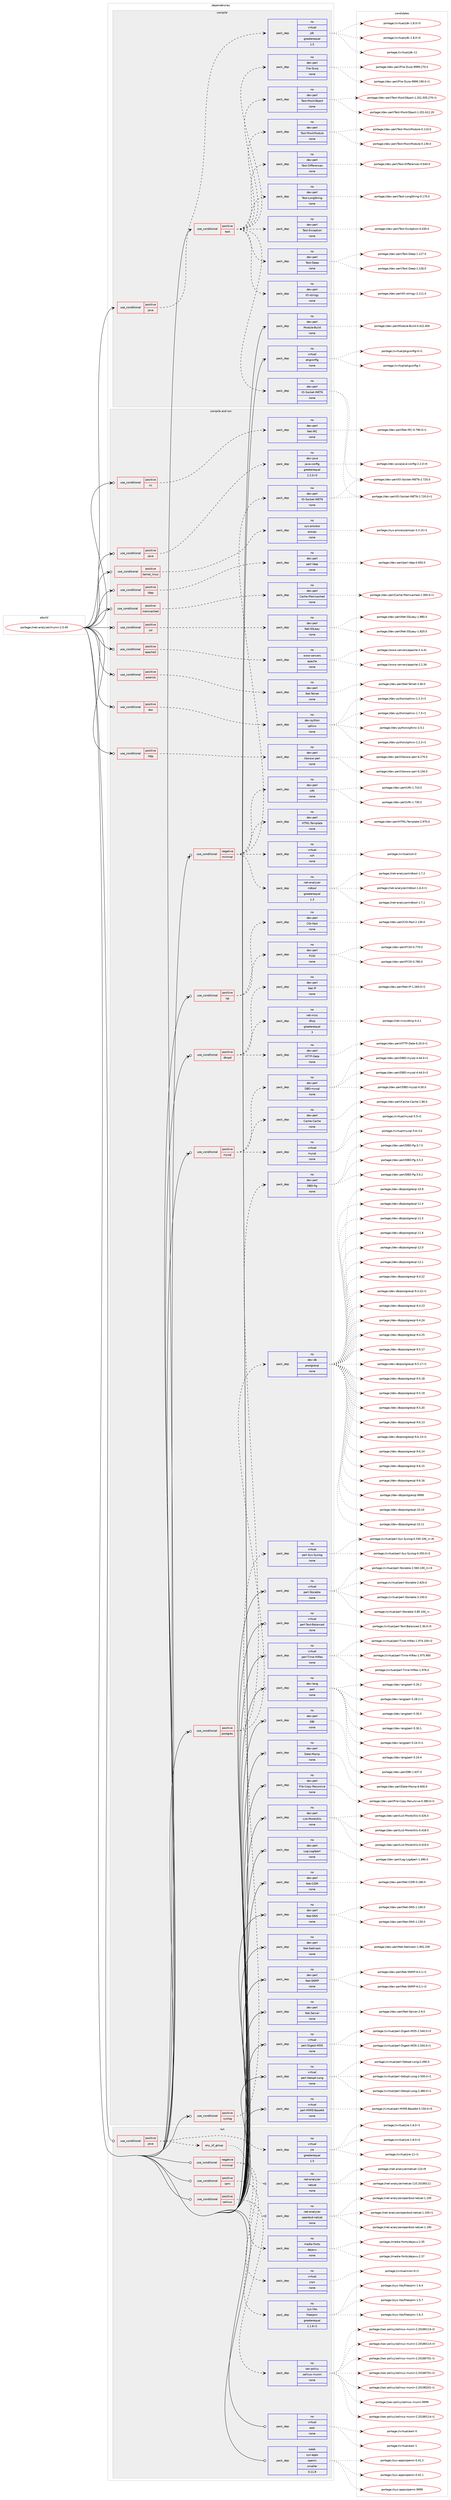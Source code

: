 digraph prolog {

# *************
# Graph options
# *************

newrank=true;
concentrate=true;
compound=true;
graph [rankdir=LR,fontname=Helvetica,fontsize=10,ranksep=1.5];#, ranksep=2.5, nodesep=0.2];
edge  [arrowhead=vee];
node  [fontname=Helvetica,fontsize=10];

# **********
# The ebuild
# **********

subgraph cluster_leftcol {
color=gray;
rank=same;
label=<<i>ebuild</i>>;
id [label="portage://net-analyzer/munin-2.0.49", color=red, width=4, href="../net-analyzer/munin-2.0.49.svg"];
}

# ****************
# The dependencies
# ****************

subgraph cluster_midcol {
color=gray;
label=<<i>dependencies</i>>;
subgraph cluster_compile {
fillcolor="#eeeeee";
style=filled;
label=<<i>compile</i>>;
subgraph cond86403 {
dependency346676 [label=<<TABLE BORDER="0" CELLBORDER="1" CELLSPACING="0" CELLPADDING="4"><TR><TD ROWSPAN="3" CELLPADDING="10">use_conditional</TD></TR><TR><TD>positive</TD></TR><TR><TD>java</TD></TR></TABLE>>, shape=none, color=red];
subgraph pack254589 {
dependency346677 [label=<<TABLE BORDER="0" CELLBORDER="1" CELLSPACING="0" CELLPADDING="4" WIDTH="220"><TR><TD ROWSPAN="6" CELLPADDING="30">pack_dep</TD></TR><TR><TD WIDTH="110">no</TD></TR><TR><TD>virtual</TD></TR><TR><TD>jdk</TD></TR><TR><TD>greaterequal</TD></TR><TR><TD>1.5</TD></TR></TABLE>>, shape=none, color=blue];
}
dependency346676:e -> dependency346677:w [weight=20,style="dashed",arrowhead="vee"];
}
id:e -> dependency346676:w [weight=20,style="solid",arrowhead="vee"];
subgraph cond86404 {
dependency346678 [label=<<TABLE BORDER="0" CELLBORDER="1" CELLSPACING="0" CELLPADDING="4"><TR><TD ROWSPAN="3" CELLPADDING="10">use_conditional</TD></TR><TR><TD>positive</TD></TR><TR><TD>test</TD></TR></TABLE>>, shape=none, color=red];
subgraph pack254590 {
dependency346679 [label=<<TABLE BORDER="0" CELLBORDER="1" CELLSPACING="0" CELLPADDING="4" WIDTH="220"><TR><TD ROWSPAN="6" CELLPADDING="30">pack_dep</TD></TR><TR><TD WIDTH="110">no</TD></TR><TR><TD>dev-perl</TD></TR><TR><TD>Test-Deep</TD></TR><TR><TD>none</TD></TR><TR><TD></TD></TR></TABLE>>, shape=none, color=blue];
}
dependency346678:e -> dependency346679:w [weight=20,style="dashed",arrowhead="vee"];
subgraph pack254591 {
dependency346680 [label=<<TABLE BORDER="0" CELLBORDER="1" CELLSPACING="0" CELLPADDING="4" WIDTH="220"><TR><TD ROWSPAN="6" CELLPADDING="30">pack_dep</TD></TR><TR><TD WIDTH="110">no</TD></TR><TR><TD>dev-perl</TD></TR><TR><TD>Test-Exception</TD></TR><TR><TD>none</TD></TR><TR><TD></TD></TR></TABLE>>, shape=none, color=blue];
}
dependency346678:e -> dependency346680:w [weight=20,style="dashed",arrowhead="vee"];
subgraph pack254592 {
dependency346681 [label=<<TABLE BORDER="0" CELLBORDER="1" CELLSPACING="0" CELLPADDING="4" WIDTH="220"><TR><TD ROWSPAN="6" CELLPADDING="30">pack_dep</TD></TR><TR><TD WIDTH="110">no</TD></TR><TR><TD>dev-perl</TD></TR><TR><TD>Test-LongString</TD></TR><TR><TD>none</TD></TR><TR><TD></TD></TR></TABLE>>, shape=none, color=blue];
}
dependency346678:e -> dependency346681:w [weight=20,style="dashed",arrowhead="vee"];
subgraph pack254593 {
dependency346682 [label=<<TABLE BORDER="0" CELLBORDER="1" CELLSPACING="0" CELLPADDING="4" WIDTH="220"><TR><TD ROWSPAN="6" CELLPADDING="30">pack_dep</TD></TR><TR><TD WIDTH="110">no</TD></TR><TR><TD>dev-perl</TD></TR><TR><TD>Test-Differences</TD></TR><TR><TD>none</TD></TR><TR><TD></TD></TR></TABLE>>, shape=none, color=blue];
}
dependency346678:e -> dependency346682:w [weight=20,style="dashed",arrowhead="vee"];
subgraph pack254594 {
dependency346683 [label=<<TABLE BORDER="0" CELLBORDER="1" CELLSPACING="0" CELLPADDING="4" WIDTH="220"><TR><TD ROWSPAN="6" CELLPADDING="30">pack_dep</TD></TR><TR><TD WIDTH="110">no</TD></TR><TR><TD>dev-perl</TD></TR><TR><TD>Test-MockModule</TD></TR><TR><TD>none</TD></TR><TR><TD></TD></TR></TABLE>>, shape=none, color=blue];
}
dependency346678:e -> dependency346683:w [weight=20,style="dashed",arrowhead="vee"];
subgraph pack254595 {
dependency346684 [label=<<TABLE BORDER="0" CELLBORDER="1" CELLSPACING="0" CELLPADDING="4" WIDTH="220"><TR><TD ROWSPAN="6" CELLPADDING="30">pack_dep</TD></TR><TR><TD WIDTH="110">no</TD></TR><TR><TD>dev-perl</TD></TR><TR><TD>Test-MockObject</TD></TR><TR><TD>none</TD></TR><TR><TD></TD></TR></TABLE>>, shape=none, color=blue];
}
dependency346678:e -> dependency346684:w [weight=20,style="dashed",arrowhead="vee"];
subgraph pack254596 {
dependency346685 [label=<<TABLE BORDER="0" CELLBORDER="1" CELLSPACING="0" CELLPADDING="4" WIDTH="220"><TR><TD ROWSPAN="6" CELLPADDING="30">pack_dep</TD></TR><TR><TD WIDTH="110">no</TD></TR><TR><TD>dev-perl</TD></TR><TR><TD>File-Slurp</TD></TR><TR><TD>none</TD></TR><TR><TD></TD></TR></TABLE>>, shape=none, color=blue];
}
dependency346678:e -> dependency346685:w [weight=20,style="dashed",arrowhead="vee"];
subgraph pack254597 {
dependency346686 [label=<<TABLE BORDER="0" CELLBORDER="1" CELLSPACING="0" CELLPADDING="4" WIDTH="220"><TR><TD ROWSPAN="6" CELLPADDING="30">pack_dep</TD></TR><TR><TD WIDTH="110">no</TD></TR><TR><TD>dev-perl</TD></TR><TR><TD>IO-stringy</TD></TR><TR><TD>none</TD></TR><TR><TD></TD></TR></TABLE>>, shape=none, color=blue];
}
dependency346678:e -> dependency346686:w [weight=20,style="dashed",arrowhead="vee"];
subgraph pack254598 {
dependency346687 [label=<<TABLE BORDER="0" CELLBORDER="1" CELLSPACING="0" CELLPADDING="4" WIDTH="220"><TR><TD ROWSPAN="6" CELLPADDING="30">pack_dep</TD></TR><TR><TD WIDTH="110">no</TD></TR><TR><TD>dev-perl</TD></TR><TR><TD>IO-Socket-INET6</TD></TR><TR><TD>none</TD></TR><TR><TD></TD></TR></TABLE>>, shape=none, color=blue];
}
dependency346678:e -> dependency346687:w [weight=20,style="dashed",arrowhead="vee"];
}
id:e -> dependency346678:w [weight=20,style="solid",arrowhead="vee"];
subgraph pack254599 {
dependency346688 [label=<<TABLE BORDER="0" CELLBORDER="1" CELLSPACING="0" CELLPADDING="4" WIDTH="220"><TR><TD ROWSPAN="6" CELLPADDING="30">pack_dep</TD></TR><TR><TD WIDTH="110">no</TD></TR><TR><TD>dev-perl</TD></TR><TR><TD>Module-Build</TD></TR><TR><TD>none</TD></TR><TR><TD></TD></TR></TABLE>>, shape=none, color=blue];
}
id:e -> dependency346688:w [weight=20,style="solid",arrowhead="vee"];
subgraph pack254600 {
dependency346689 [label=<<TABLE BORDER="0" CELLBORDER="1" CELLSPACING="0" CELLPADDING="4" WIDTH="220"><TR><TD ROWSPAN="6" CELLPADDING="30">pack_dep</TD></TR><TR><TD WIDTH="110">no</TD></TR><TR><TD>virtual</TD></TR><TR><TD>pkgconfig</TD></TR><TR><TD>none</TD></TR><TR><TD></TD></TR></TABLE>>, shape=none, color=blue];
}
id:e -> dependency346689:w [weight=20,style="solid",arrowhead="vee"];
}
subgraph cluster_compileandrun {
fillcolor="#eeeeee";
style=filled;
label=<<i>compile and run</i>>;
subgraph cond86405 {
dependency346690 [label=<<TABLE BORDER="0" CELLBORDER="1" CELLSPACING="0" CELLPADDING="4"><TR><TD ROWSPAN="3" CELLPADDING="10">use_conditional</TD></TR><TR><TD>negative</TD></TR><TR><TD>minimal</TD></TR></TABLE>>, shape=none, color=red];
subgraph pack254601 {
dependency346691 [label=<<TABLE BORDER="0" CELLBORDER="1" CELLSPACING="0" CELLPADDING="4" WIDTH="220"><TR><TD ROWSPAN="6" CELLPADDING="30">pack_dep</TD></TR><TR><TD WIDTH="110">no</TD></TR><TR><TD>dev-perl</TD></TR><TR><TD>HTML-Template</TD></TR><TR><TD>none</TD></TR><TR><TD></TD></TR></TABLE>>, shape=none, color=blue];
}
dependency346690:e -> dependency346691:w [weight=20,style="dashed",arrowhead="vee"];
subgraph pack254602 {
dependency346692 [label=<<TABLE BORDER="0" CELLBORDER="1" CELLSPACING="0" CELLPADDING="4" WIDTH="220"><TR><TD ROWSPAN="6" CELLPADDING="30">pack_dep</TD></TR><TR><TD WIDTH="110">no</TD></TR><TR><TD>dev-perl</TD></TR><TR><TD>IO-Socket-INET6</TD></TR><TR><TD>none</TD></TR><TR><TD></TD></TR></TABLE>>, shape=none, color=blue];
}
dependency346690:e -> dependency346692:w [weight=20,style="dashed",arrowhead="vee"];
subgraph pack254603 {
dependency346693 [label=<<TABLE BORDER="0" CELLBORDER="1" CELLSPACING="0" CELLPADDING="4" WIDTH="220"><TR><TD ROWSPAN="6" CELLPADDING="30">pack_dep</TD></TR><TR><TD WIDTH="110">no</TD></TR><TR><TD>dev-perl</TD></TR><TR><TD>URI</TD></TR><TR><TD>none</TD></TR><TR><TD></TD></TR></TABLE>>, shape=none, color=blue];
}
dependency346690:e -> dependency346693:w [weight=20,style="dashed",arrowhead="vee"];
subgraph pack254604 {
dependency346694 [label=<<TABLE BORDER="0" CELLBORDER="1" CELLSPACING="0" CELLPADDING="4" WIDTH="220"><TR><TD ROWSPAN="6" CELLPADDING="30">pack_dep</TD></TR><TR><TD WIDTH="110">no</TD></TR><TR><TD>net-analyzer</TD></TR><TR><TD>rrdtool</TD></TR><TR><TD>greaterequal</TD></TR><TR><TD>1.3</TD></TR></TABLE>>, shape=none, color=blue];
}
dependency346690:e -> dependency346694:w [weight=20,style="dashed",arrowhead="vee"];
subgraph pack254605 {
dependency346695 [label=<<TABLE BORDER="0" CELLBORDER="1" CELLSPACING="0" CELLPADDING="4" WIDTH="220"><TR><TD ROWSPAN="6" CELLPADDING="30">pack_dep</TD></TR><TR><TD WIDTH="110">no</TD></TR><TR><TD>virtual</TD></TR><TR><TD>ssh</TD></TR><TR><TD>none</TD></TR><TR><TD></TD></TR></TABLE>>, shape=none, color=blue];
}
dependency346690:e -> dependency346695:w [weight=20,style="dashed",arrowhead="vee"];
}
id:e -> dependency346690:w [weight=20,style="solid",arrowhead="odotvee"];
subgraph cond86406 {
dependency346696 [label=<<TABLE BORDER="0" CELLBORDER="1" CELLSPACING="0" CELLPADDING="4"><TR><TD ROWSPAN="3" CELLPADDING="10">use_conditional</TD></TR><TR><TD>positive</TD></TR><TR><TD>apache2</TD></TR></TABLE>>, shape=none, color=red];
subgraph pack254606 {
dependency346697 [label=<<TABLE BORDER="0" CELLBORDER="1" CELLSPACING="0" CELLPADDING="4" WIDTH="220"><TR><TD ROWSPAN="6" CELLPADDING="30">pack_dep</TD></TR><TR><TD WIDTH="110">no</TD></TR><TR><TD>www-servers</TD></TR><TR><TD>apache</TD></TR><TR><TD>none</TD></TR><TR><TD></TD></TR></TABLE>>, shape=none, color=blue];
}
dependency346696:e -> dependency346697:w [weight=20,style="dashed",arrowhead="vee"];
}
id:e -> dependency346696:w [weight=20,style="solid",arrowhead="odotvee"];
subgraph cond86407 {
dependency346698 [label=<<TABLE BORDER="0" CELLBORDER="1" CELLSPACING="0" CELLPADDING="4"><TR><TD ROWSPAN="3" CELLPADDING="10">use_conditional</TD></TR><TR><TD>positive</TD></TR><TR><TD>asterisk</TD></TR></TABLE>>, shape=none, color=red];
subgraph pack254607 {
dependency346699 [label=<<TABLE BORDER="0" CELLBORDER="1" CELLSPACING="0" CELLPADDING="4" WIDTH="220"><TR><TD ROWSPAN="6" CELLPADDING="30">pack_dep</TD></TR><TR><TD WIDTH="110">no</TD></TR><TR><TD>dev-perl</TD></TR><TR><TD>Net-Telnet</TD></TR><TR><TD>none</TD></TR><TR><TD></TD></TR></TABLE>>, shape=none, color=blue];
}
dependency346698:e -> dependency346699:w [weight=20,style="dashed",arrowhead="vee"];
}
id:e -> dependency346698:w [weight=20,style="solid",arrowhead="odotvee"];
subgraph cond86408 {
dependency346700 [label=<<TABLE BORDER="0" CELLBORDER="1" CELLSPACING="0" CELLPADDING="4"><TR><TD ROWSPAN="3" CELLPADDING="10">use_conditional</TD></TR><TR><TD>positive</TD></TR><TR><TD>cgi</TD></TR></TABLE>>, shape=none, color=red];
subgraph pack254608 {
dependency346701 [label=<<TABLE BORDER="0" CELLBORDER="1" CELLSPACING="0" CELLPADDING="4" WIDTH="220"><TR><TD ROWSPAN="6" CELLPADDING="30">pack_dep</TD></TR><TR><TD WIDTH="110">no</TD></TR><TR><TD>dev-perl</TD></TR><TR><TD>FCGI</TD></TR><TR><TD>none</TD></TR><TR><TD></TD></TR></TABLE>>, shape=none, color=blue];
}
dependency346700:e -> dependency346701:w [weight=20,style="dashed",arrowhead="vee"];
subgraph pack254609 {
dependency346702 [label=<<TABLE BORDER="0" CELLBORDER="1" CELLSPACING="0" CELLPADDING="4" WIDTH="220"><TR><TD ROWSPAN="6" CELLPADDING="30">pack_dep</TD></TR><TR><TD WIDTH="110">no</TD></TR><TR><TD>dev-perl</TD></TR><TR><TD>CGI-Fast</TD></TR><TR><TD>none</TD></TR><TR><TD></TD></TR></TABLE>>, shape=none, color=blue];
}
dependency346700:e -> dependency346702:w [weight=20,style="dashed",arrowhead="vee"];
}
id:e -> dependency346700:w [weight=20,style="solid",arrowhead="odotvee"];
subgraph cond86409 {
dependency346703 [label=<<TABLE BORDER="0" CELLBORDER="1" CELLSPACING="0" CELLPADDING="4"><TR><TD ROWSPAN="3" CELLPADDING="10">use_conditional</TD></TR><TR><TD>positive</TD></TR><TR><TD>dhcpd</TD></TR></TABLE>>, shape=none, color=red];
subgraph pack254610 {
dependency346704 [label=<<TABLE BORDER="0" CELLBORDER="1" CELLSPACING="0" CELLPADDING="4" WIDTH="220"><TR><TD ROWSPAN="6" CELLPADDING="30">pack_dep</TD></TR><TR><TD WIDTH="110">no</TD></TR><TR><TD>net-misc</TD></TR><TR><TD>dhcp</TD></TR><TR><TD>greaterequal</TD></TR><TR><TD>3</TD></TR></TABLE>>, shape=none, color=blue];
}
dependency346703:e -> dependency346704:w [weight=20,style="dashed",arrowhead="vee"];
subgraph pack254611 {
dependency346705 [label=<<TABLE BORDER="0" CELLBORDER="1" CELLSPACING="0" CELLPADDING="4" WIDTH="220"><TR><TD ROWSPAN="6" CELLPADDING="30">pack_dep</TD></TR><TR><TD WIDTH="110">no</TD></TR><TR><TD>dev-perl</TD></TR><TR><TD>Net-IP</TD></TR><TR><TD>none</TD></TR><TR><TD></TD></TR></TABLE>>, shape=none, color=blue];
}
dependency346703:e -> dependency346705:w [weight=20,style="dashed",arrowhead="vee"];
subgraph pack254612 {
dependency346706 [label=<<TABLE BORDER="0" CELLBORDER="1" CELLSPACING="0" CELLPADDING="4" WIDTH="220"><TR><TD ROWSPAN="6" CELLPADDING="30">pack_dep</TD></TR><TR><TD WIDTH="110">no</TD></TR><TR><TD>dev-perl</TD></TR><TR><TD>HTTP-Date</TD></TR><TR><TD>none</TD></TR><TR><TD></TD></TR></TABLE>>, shape=none, color=blue];
}
dependency346703:e -> dependency346706:w [weight=20,style="dashed",arrowhead="vee"];
}
id:e -> dependency346703:w [weight=20,style="solid",arrowhead="odotvee"];
subgraph cond86410 {
dependency346707 [label=<<TABLE BORDER="0" CELLBORDER="1" CELLSPACING="0" CELLPADDING="4"><TR><TD ROWSPAN="3" CELLPADDING="10">use_conditional</TD></TR><TR><TD>positive</TD></TR><TR><TD>doc</TD></TR></TABLE>>, shape=none, color=red];
subgraph pack254613 {
dependency346708 [label=<<TABLE BORDER="0" CELLBORDER="1" CELLSPACING="0" CELLPADDING="4" WIDTH="220"><TR><TD ROWSPAN="6" CELLPADDING="30">pack_dep</TD></TR><TR><TD WIDTH="110">no</TD></TR><TR><TD>dev-python</TD></TR><TR><TD>sphinx</TD></TR><TR><TD>none</TD></TR><TR><TD></TD></TR></TABLE>>, shape=none, color=blue];
}
dependency346707:e -> dependency346708:w [weight=20,style="dashed",arrowhead="vee"];
}
id:e -> dependency346707:w [weight=20,style="solid",arrowhead="odotvee"];
subgraph cond86411 {
dependency346709 [label=<<TABLE BORDER="0" CELLBORDER="1" CELLSPACING="0" CELLPADDING="4"><TR><TD ROWSPAN="3" CELLPADDING="10">use_conditional</TD></TR><TR><TD>positive</TD></TR><TR><TD>http</TD></TR></TABLE>>, shape=none, color=red];
subgraph pack254614 {
dependency346710 [label=<<TABLE BORDER="0" CELLBORDER="1" CELLSPACING="0" CELLPADDING="4" WIDTH="220"><TR><TD ROWSPAN="6" CELLPADDING="30">pack_dep</TD></TR><TR><TD WIDTH="110">no</TD></TR><TR><TD>dev-perl</TD></TR><TR><TD>libwww-perl</TD></TR><TR><TD>none</TD></TR><TR><TD></TD></TR></TABLE>>, shape=none, color=blue];
}
dependency346709:e -> dependency346710:w [weight=20,style="dashed",arrowhead="vee"];
}
id:e -> dependency346709:w [weight=20,style="solid",arrowhead="odotvee"];
subgraph cond86412 {
dependency346711 [label=<<TABLE BORDER="0" CELLBORDER="1" CELLSPACING="0" CELLPADDING="4"><TR><TD ROWSPAN="3" CELLPADDING="10">use_conditional</TD></TR><TR><TD>positive</TD></TR><TR><TD>irc</TD></TR></TABLE>>, shape=none, color=red];
subgraph pack254615 {
dependency346712 [label=<<TABLE BORDER="0" CELLBORDER="1" CELLSPACING="0" CELLPADDING="4" WIDTH="220"><TR><TD ROWSPAN="6" CELLPADDING="30">pack_dep</TD></TR><TR><TD WIDTH="110">no</TD></TR><TR><TD>dev-perl</TD></TR><TR><TD>Net-IRC</TD></TR><TR><TD>none</TD></TR><TR><TD></TD></TR></TABLE>>, shape=none, color=blue];
}
dependency346711:e -> dependency346712:w [weight=20,style="dashed",arrowhead="vee"];
}
id:e -> dependency346711:w [weight=20,style="solid",arrowhead="odotvee"];
subgraph cond86413 {
dependency346713 [label=<<TABLE BORDER="0" CELLBORDER="1" CELLSPACING="0" CELLPADDING="4"><TR><TD ROWSPAN="3" CELLPADDING="10">use_conditional</TD></TR><TR><TD>positive</TD></TR><TR><TD>java</TD></TR></TABLE>>, shape=none, color=red];
subgraph pack254616 {
dependency346714 [label=<<TABLE BORDER="0" CELLBORDER="1" CELLSPACING="0" CELLPADDING="4" WIDTH="220"><TR><TD ROWSPAN="6" CELLPADDING="30">pack_dep</TD></TR><TR><TD WIDTH="110">no</TD></TR><TR><TD>dev-java</TD></TR><TR><TD>java-config</TD></TR><TR><TD>greaterequal</TD></TR><TR><TD>2.2.0-r3</TD></TR></TABLE>>, shape=none, color=blue];
}
dependency346713:e -> dependency346714:w [weight=20,style="dashed",arrowhead="vee"];
}
id:e -> dependency346713:w [weight=20,style="solid",arrowhead="odotvee"];
subgraph cond86414 {
dependency346715 [label=<<TABLE BORDER="0" CELLBORDER="1" CELLSPACING="0" CELLPADDING="4"><TR><TD ROWSPAN="3" CELLPADDING="10">use_conditional</TD></TR><TR><TD>positive</TD></TR><TR><TD>kernel_linux</TD></TR></TABLE>>, shape=none, color=red];
subgraph pack254617 {
dependency346716 [label=<<TABLE BORDER="0" CELLBORDER="1" CELLSPACING="0" CELLPADDING="4" WIDTH="220"><TR><TD ROWSPAN="6" CELLPADDING="30">pack_dep</TD></TR><TR><TD WIDTH="110">no</TD></TR><TR><TD>sys-process</TD></TR><TR><TD>procps</TD></TR><TR><TD>none</TD></TR><TR><TD></TD></TR></TABLE>>, shape=none, color=blue];
}
dependency346715:e -> dependency346716:w [weight=20,style="dashed",arrowhead="vee"];
}
id:e -> dependency346715:w [weight=20,style="solid",arrowhead="odotvee"];
subgraph cond86415 {
dependency346717 [label=<<TABLE BORDER="0" CELLBORDER="1" CELLSPACING="0" CELLPADDING="4"><TR><TD ROWSPAN="3" CELLPADDING="10">use_conditional</TD></TR><TR><TD>positive</TD></TR><TR><TD>ldap</TD></TR></TABLE>>, shape=none, color=red];
subgraph pack254618 {
dependency346718 [label=<<TABLE BORDER="0" CELLBORDER="1" CELLSPACING="0" CELLPADDING="4" WIDTH="220"><TR><TD ROWSPAN="6" CELLPADDING="30">pack_dep</TD></TR><TR><TD WIDTH="110">no</TD></TR><TR><TD>dev-perl</TD></TR><TR><TD>perl-ldap</TD></TR><TR><TD>none</TD></TR><TR><TD></TD></TR></TABLE>>, shape=none, color=blue];
}
dependency346717:e -> dependency346718:w [weight=20,style="dashed",arrowhead="vee"];
}
id:e -> dependency346717:w [weight=20,style="solid",arrowhead="odotvee"];
subgraph cond86416 {
dependency346719 [label=<<TABLE BORDER="0" CELLBORDER="1" CELLSPACING="0" CELLPADDING="4"><TR><TD ROWSPAN="3" CELLPADDING="10">use_conditional</TD></TR><TR><TD>positive</TD></TR><TR><TD>memcached</TD></TR></TABLE>>, shape=none, color=red];
subgraph pack254619 {
dependency346720 [label=<<TABLE BORDER="0" CELLBORDER="1" CELLSPACING="0" CELLPADDING="4" WIDTH="220"><TR><TD ROWSPAN="6" CELLPADDING="30">pack_dep</TD></TR><TR><TD WIDTH="110">no</TD></TR><TR><TD>dev-perl</TD></TR><TR><TD>Cache-Memcached</TD></TR><TR><TD>none</TD></TR><TR><TD></TD></TR></TABLE>>, shape=none, color=blue];
}
dependency346719:e -> dependency346720:w [weight=20,style="dashed",arrowhead="vee"];
}
id:e -> dependency346719:w [weight=20,style="solid",arrowhead="odotvee"];
subgraph cond86417 {
dependency346721 [label=<<TABLE BORDER="0" CELLBORDER="1" CELLSPACING="0" CELLPADDING="4"><TR><TD ROWSPAN="3" CELLPADDING="10">use_conditional</TD></TR><TR><TD>positive</TD></TR><TR><TD>mysql</TD></TR></TABLE>>, shape=none, color=red];
subgraph pack254620 {
dependency346722 [label=<<TABLE BORDER="0" CELLBORDER="1" CELLSPACING="0" CELLPADDING="4" WIDTH="220"><TR><TD ROWSPAN="6" CELLPADDING="30">pack_dep</TD></TR><TR><TD WIDTH="110">no</TD></TR><TR><TD>virtual</TD></TR><TR><TD>mysql</TD></TR><TR><TD>none</TD></TR><TR><TD></TD></TR></TABLE>>, shape=none, color=blue];
}
dependency346721:e -> dependency346722:w [weight=20,style="dashed",arrowhead="vee"];
subgraph pack254621 {
dependency346723 [label=<<TABLE BORDER="0" CELLBORDER="1" CELLSPACING="0" CELLPADDING="4" WIDTH="220"><TR><TD ROWSPAN="6" CELLPADDING="30">pack_dep</TD></TR><TR><TD WIDTH="110">no</TD></TR><TR><TD>dev-perl</TD></TR><TR><TD>Cache-Cache</TD></TR><TR><TD>none</TD></TR><TR><TD></TD></TR></TABLE>>, shape=none, color=blue];
}
dependency346721:e -> dependency346723:w [weight=20,style="dashed",arrowhead="vee"];
subgraph pack254622 {
dependency346724 [label=<<TABLE BORDER="0" CELLBORDER="1" CELLSPACING="0" CELLPADDING="4" WIDTH="220"><TR><TD ROWSPAN="6" CELLPADDING="30">pack_dep</TD></TR><TR><TD WIDTH="110">no</TD></TR><TR><TD>dev-perl</TD></TR><TR><TD>DBD-mysql</TD></TR><TR><TD>none</TD></TR><TR><TD></TD></TR></TABLE>>, shape=none, color=blue];
}
dependency346721:e -> dependency346724:w [weight=20,style="dashed",arrowhead="vee"];
}
id:e -> dependency346721:w [weight=20,style="solid",arrowhead="odotvee"];
subgraph cond86418 {
dependency346725 [label=<<TABLE BORDER="0" CELLBORDER="1" CELLSPACING="0" CELLPADDING="4"><TR><TD ROWSPAN="3" CELLPADDING="10">use_conditional</TD></TR><TR><TD>positive</TD></TR><TR><TD>postgres</TD></TR></TABLE>>, shape=none, color=red];
subgraph pack254623 {
dependency346726 [label=<<TABLE BORDER="0" CELLBORDER="1" CELLSPACING="0" CELLPADDING="4" WIDTH="220"><TR><TD ROWSPAN="6" CELLPADDING="30">pack_dep</TD></TR><TR><TD WIDTH="110">no</TD></TR><TR><TD>dev-perl</TD></TR><TR><TD>DBD-Pg</TD></TR><TR><TD>none</TD></TR><TR><TD></TD></TR></TABLE>>, shape=none, color=blue];
}
dependency346725:e -> dependency346726:w [weight=20,style="dashed",arrowhead="vee"];
subgraph pack254624 {
dependency346727 [label=<<TABLE BORDER="0" CELLBORDER="1" CELLSPACING="0" CELLPADDING="4" WIDTH="220"><TR><TD ROWSPAN="6" CELLPADDING="30">pack_dep</TD></TR><TR><TD WIDTH="110">no</TD></TR><TR><TD>dev-db</TD></TR><TR><TD>postgresql</TD></TR><TR><TD>none</TD></TR><TR><TD></TD></TR></TABLE>>, shape=none, color=blue];
}
dependency346725:e -> dependency346727:w [weight=20,style="dashed",arrowhead="vee"];
}
id:e -> dependency346725:w [weight=20,style="solid",arrowhead="odotvee"];
subgraph cond86419 {
dependency346728 [label=<<TABLE BORDER="0" CELLBORDER="1" CELLSPACING="0" CELLPADDING="4"><TR><TD ROWSPAN="3" CELLPADDING="10">use_conditional</TD></TR><TR><TD>positive</TD></TR><TR><TD>ssl</TD></TR></TABLE>>, shape=none, color=red];
subgraph pack254625 {
dependency346729 [label=<<TABLE BORDER="0" CELLBORDER="1" CELLSPACING="0" CELLPADDING="4" WIDTH="220"><TR><TD ROWSPAN="6" CELLPADDING="30">pack_dep</TD></TR><TR><TD WIDTH="110">no</TD></TR><TR><TD>dev-perl</TD></TR><TR><TD>Net-SSLeay</TD></TR><TR><TD>none</TD></TR><TR><TD></TD></TR></TABLE>>, shape=none, color=blue];
}
dependency346728:e -> dependency346729:w [weight=20,style="dashed",arrowhead="vee"];
}
id:e -> dependency346728:w [weight=20,style="solid",arrowhead="odotvee"];
subgraph cond86420 {
dependency346730 [label=<<TABLE BORDER="0" CELLBORDER="1" CELLSPACING="0" CELLPADDING="4"><TR><TD ROWSPAN="3" CELLPADDING="10">use_conditional</TD></TR><TR><TD>positive</TD></TR><TR><TD>syslog</TD></TR></TABLE>>, shape=none, color=red];
subgraph pack254626 {
dependency346731 [label=<<TABLE BORDER="0" CELLBORDER="1" CELLSPACING="0" CELLPADDING="4" WIDTH="220"><TR><TD ROWSPAN="6" CELLPADDING="30">pack_dep</TD></TR><TR><TD WIDTH="110">no</TD></TR><TR><TD>virtual</TD></TR><TR><TD>perl-Sys-Syslog</TD></TR><TR><TD>none</TD></TR><TR><TD></TD></TR></TABLE>>, shape=none, color=blue];
}
dependency346730:e -> dependency346731:w [weight=20,style="dashed",arrowhead="vee"];
}
id:e -> dependency346730:w [weight=20,style="solid",arrowhead="odotvee"];
subgraph pack254627 {
dependency346732 [label=<<TABLE BORDER="0" CELLBORDER="1" CELLSPACING="0" CELLPADDING="4" WIDTH="220"><TR><TD ROWSPAN="6" CELLPADDING="30">pack_dep</TD></TR><TR><TD WIDTH="110">no</TD></TR><TR><TD>dev-lang</TD></TR><TR><TD>perl</TD></TR><TR><TD>none</TD></TR><TR><TD></TD></TR></TABLE>>, shape=none, color=blue];
}
id:e -> dependency346732:w [weight=20,style="solid",arrowhead="odotvee"];
subgraph pack254628 {
dependency346733 [label=<<TABLE BORDER="0" CELLBORDER="1" CELLSPACING="0" CELLPADDING="4" WIDTH="220"><TR><TD ROWSPAN="6" CELLPADDING="30">pack_dep</TD></TR><TR><TD WIDTH="110">no</TD></TR><TR><TD>dev-perl</TD></TR><TR><TD>DBI</TD></TR><TR><TD>none</TD></TR><TR><TD></TD></TR></TABLE>>, shape=none, color=blue];
}
id:e -> dependency346733:w [weight=20,style="solid",arrowhead="odotvee"];
subgraph pack254629 {
dependency346734 [label=<<TABLE BORDER="0" CELLBORDER="1" CELLSPACING="0" CELLPADDING="4" WIDTH="220"><TR><TD ROWSPAN="6" CELLPADDING="30">pack_dep</TD></TR><TR><TD WIDTH="110">no</TD></TR><TR><TD>dev-perl</TD></TR><TR><TD>Date-Manip</TD></TR><TR><TD>none</TD></TR><TR><TD></TD></TR></TABLE>>, shape=none, color=blue];
}
id:e -> dependency346734:w [weight=20,style="solid",arrowhead="odotvee"];
subgraph pack254630 {
dependency346735 [label=<<TABLE BORDER="0" CELLBORDER="1" CELLSPACING="0" CELLPADDING="4" WIDTH="220"><TR><TD ROWSPAN="6" CELLPADDING="30">pack_dep</TD></TR><TR><TD WIDTH="110">no</TD></TR><TR><TD>dev-perl</TD></TR><TR><TD>File-Copy-Recursive</TD></TR><TR><TD>none</TD></TR><TR><TD></TD></TR></TABLE>>, shape=none, color=blue];
}
id:e -> dependency346735:w [weight=20,style="solid",arrowhead="odotvee"];
subgraph pack254631 {
dependency346736 [label=<<TABLE BORDER="0" CELLBORDER="1" CELLSPACING="0" CELLPADDING="4" WIDTH="220"><TR><TD ROWSPAN="6" CELLPADDING="30">pack_dep</TD></TR><TR><TD WIDTH="110">no</TD></TR><TR><TD>dev-perl</TD></TR><TR><TD>List-MoreUtils</TD></TR><TR><TD>none</TD></TR><TR><TD></TD></TR></TABLE>>, shape=none, color=blue];
}
id:e -> dependency346736:w [weight=20,style="solid",arrowhead="odotvee"];
subgraph pack254632 {
dependency346737 [label=<<TABLE BORDER="0" CELLBORDER="1" CELLSPACING="0" CELLPADDING="4" WIDTH="220"><TR><TD ROWSPAN="6" CELLPADDING="30">pack_dep</TD></TR><TR><TD WIDTH="110">no</TD></TR><TR><TD>dev-perl</TD></TR><TR><TD>Log-Log4perl</TD></TR><TR><TD>none</TD></TR><TR><TD></TD></TR></TABLE>>, shape=none, color=blue];
}
id:e -> dependency346737:w [weight=20,style="solid",arrowhead="odotvee"];
subgraph pack254633 {
dependency346738 [label=<<TABLE BORDER="0" CELLBORDER="1" CELLSPACING="0" CELLPADDING="4" WIDTH="220"><TR><TD ROWSPAN="6" CELLPADDING="30">pack_dep</TD></TR><TR><TD WIDTH="110">no</TD></TR><TR><TD>dev-perl</TD></TR><TR><TD>Net-CIDR</TD></TR><TR><TD>none</TD></TR><TR><TD></TD></TR></TABLE>>, shape=none, color=blue];
}
id:e -> dependency346738:w [weight=20,style="solid",arrowhead="odotvee"];
subgraph pack254634 {
dependency346739 [label=<<TABLE BORDER="0" CELLBORDER="1" CELLSPACING="0" CELLPADDING="4" WIDTH="220"><TR><TD ROWSPAN="6" CELLPADDING="30">pack_dep</TD></TR><TR><TD WIDTH="110">no</TD></TR><TR><TD>dev-perl</TD></TR><TR><TD>Net-DNS</TD></TR><TR><TD>none</TD></TR><TR><TD></TD></TR></TABLE>>, shape=none, color=blue];
}
id:e -> dependency346739:w [weight=20,style="solid",arrowhead="odotvee"];
subgraph pack254635 {
dependency346740 [label=<<TABLE BORDER="0" CELLBORDER="1" CELLSPACING="0" CELLPADDING="4" WIDTH="220"><TR><TD ROWSPAN="6" CELLPADDING="30">pack_dep</TD></TR><TR><TD WIDTH="110">no</TD></TR><TR><TD>dev-perl</TD></TR><TR><TD>Net-Netmask</TD></TR><TR><TD>none</TD></TR><TR><TD></TD></TR></TABLE>>, shape=none, color=blue];
}
id:e -> dependency346740:w [weight=20,style="solid",arrowhead="odotvee"];
subgraph pack254636 {
dependency346741 [label=<<TABLE BORDER="0" CELLBORDER="1" CELLSPACING="0" CELLPADDING="4" WIDTH="220"><TR><TD ROWSPAN="6" CELLPADDING="30">pack_dep</TD></TR><TR><TD WIDTH="110">no</TD></TR><TR><TD>dev-perl</TD></TR><TR><TD>Net-SNMP</TD></TR><TR><TD>none</TD></TR><TR><TD></TD></TR></TABLE>>, shape=none, color=blue];
}
id:e -> dependency346741:w [weight=20,style="solid",arrowhead="odotvee"];
subgraph pack254637 {
dependency346742 [label=<<TABLE BORDER="0" CELLBORDER="1" CELLSPACING="0" CELLPADDING="4" WIDTH="220"><TR><TD ROWSPAN="6" CELLPADDING="30">pack_dep</TD></TR><TR><TD WIDTH="110">no</TD></TR><TR><TD>dev-perl</TD></TR><TR><TD>Net-Server</TD></TR><TR><TD>none</TD></TR><TR><TD></TD></TR></TABLE>>, shape=none, color=blue];
}
id:e -> dependency346742:w [weight=20,style="solid",arrowhead="odotvee"];
subgraph pack254638 {
dependency346743 [label=<<TABLE BORDER="0" CELLBORDER="1" CELLSPACING="0" CELLPADDING="4" WIDTH="220"><TR><TD ROWSPAN="6" CELLPADDING="30">pack_dep</TD></TR><TR><TD WIDTH="110">no</TD></TR><TR><TD>virtual</TD></TR><TR><TD>perl-Digest-MD5</TD></TR><TR><TD>none</TD></TR><TR><TD></TD></TR></TABLE>>, shape=none, color=blue];
}
id:e -> dependency346743:w [weight=20,style="solid",arrowhead="odotvee"];
subgraph pack254639 {
dependency346744 [label=<<TABLE BORDER="0" CELLBORDER="1" CELLSPACING="0" CELLPADDING="4" WIDTH="220"><TR><TD ROWSPAN="6" CELLPADDING="30">pack_dep</TD></TR><TR><TD WIDTH="110">no</TD></TR><TR><TD>virtual</TD></TR><TR><TD>perl-Getopt-Long</TD></TR><TR><TD>none</TD></TR><TR><TD></TD></TR></TABLE>>, shape=none, color=blue];
}
id:e -> dependency346744:w [weight=20,style="solid",arrowhead="odotvee"];
subgraph pack254640 {
dependency346745 [label=<<TABLE BORDER="0" CELLBORDER="1" CELLSPACING="0" CELLPADDING="4" WIDTH="220"><TR><TD ROWSPAN="6" CELLPADDING="30">pack_dep</TD></TR><TR><TD WIDTH="110">no</TD></TR><TR><TD>virtual</TD></TR><TR><TD>perl-MIME-Base64</TD></TR><TR><TD>none</TD></TR><TR><TD></TD></TR></TABLE>>, shape=none, color=blue];
}
id:e -> dependency346745:w [weight=20,style="solid",arrowhead="odotvee"];
subgraph pack254641 {
dependency346746 [label=<<TABLE BORDER="0" CELLBORDER="1" CELLSPACING="0" CELLPADDING="4" WIDTH="220"><TR><TD ROWSPAN="6" CELLPADDING="30">pack_dep</TD></TR><TR><TD WIDTH="110">no</TD></TR><TR><TD>virtual</TD></TR><TR><TD>perl-Storable</TD></TR><TR><TD>none</TD></TR><TR><TD></TD></TR></TABLE>>, shape=none, color=blue];
}
id:e -> dependency346746:w [weight=20,style="solid",arrowhead="odotvee"];
subgraph pack254642 {
dependency346747 [label=<<TABLE BORDER="0" CELLBORDER="1" CELLSPACING="0" CELLPADDING="4" WIDTH="220"><TR><TD ROWSPAN="6" CELLPADDING="30">pack_dep</TD></TR><TR><TD WIDTH="110">no</TD></TR><TR><TD>virtual</TD></TR><TR><TD>perl-Text-Balanced</TD></TR><TR><TD>none</TD></TR><TR><TD></TD></TR></TABLE>>, shape=none, color=blue];
}
id:e -> dependency346747:w [weight=20,style="solid",arrowhead="odotvee"];
subgraph pack254643 {
dependency346748 [label=<<TABLE BORDER="0" CELLBORDER="1" CELLSPACING="0" CELLPADDING="4" WIDTH="220"><TR><TD ROWSPAN="6" CELLPADDING="30">pack_dep</TD></TR><TR><TD WIDTH="110">no</TD></TR><TR><TD>virtual</TD></TR><TR><TD>perl-Time-HiRes</TD></TR><TR><TD>none</TD></TR><TR><TD></TD></TR></TABLE>>, shape=none, color=blue];
}
id:e -> dependency346748:w [weight=20,style="solid",arrowhead="odotvee"];
}
subgraph cluster_run {
fillcolor="#eeeeee";
style=filled;
label=<<i>run</i>>;
subgraph cond86421 {
dependency346749 [label=<<TABLE BORDER="0" CELLBORDER="1" CELLSPACING="0" CELLPADDING="4"><TR><TD ROWSPAN="3" CELLPADDING="10">use_conditional</TD></TR><TR><TD>negative</TD></TR><TR><TD>minimal</TD></TR></TABLE>>, shape=none, color=red];
subgraph pack254644 {
dependency346750 [label=<<TABLE BORDER="0" CELLBORDER="1" CELLSPACING="0" CELLPADDING="4" WIDTH="220"><TR><TD ROWSPAN="6" CELLPADDING="30">pack_dep</TD></TR><TR><TD WIDTH="110">no</TD></TR><TR><TD>virtual</TD></TR><TR><TD>cron</TD></TR><TR><TD>none</TD></TR><TR><TD></TD></TR></TABLE>>, shape=none, color=blue];
}
dependency346749:e -> dependency346750:w [weight=20,style="dashed",arrowhead="vee"];
subgraph pack254645 {
dependency346751 [label=<<TABLE BORDER="0" CELLBORDER="1" CELLSPACING="0" CELLPADDING="4" WIDTH="220"><TR><TD ROWSPAN="6" CELLPADDING="30">pack_dep</TD></TR><TR><TD WIDTH="110">no</TD></TR><TR><TD>media-fonts</TD></TR><TR><TD>dejavu</TD></TR><TR><TD>none</TD></TR><TR><TD></TD></TR></TABLE>>, shape=none, color=blue];
}
dependency346749:e -> dependency346751:w [weight=20,style="dashed",arrowhead="vee"];
}
id:e -> dependency346749:w [weight=20,style="solid",arrowhead="odot"];
subgraph cond86422 {
dependency346752 [label=<<TABLE BORDER="0" CELLBORDER="1" CELLSPACING="0" CELLPADDING="4"><TR><TD ROWSPAN="3" CELLPADDING="10">use_conditional</TD></TR><TR><TD>positive</TD></TR><TR><TD>ipmi</TD></TR></TABLE>>, shape=none, color=red];
subgraph pack254646 {
dependency346753 [label=<<TABLE BORDER="0" CELLBORDER="1" CELLSPACING="0" CELLPADDING="4" WIDTH="220"><TR><TD ROWSPAN="6" CELLPADDING="30">pack_dep</TD></TR><TR><TD WIDTH="110">no</TD></TR><TR><TD>sys-libs</TD></TR><TR><TD>freeipmi</TD></TR><TR><TD>greaterequal</TD></TR><TR><TD>1.1.6-r1</TD></TR></TABLE>>, shape=none, color=blue];
}
dependency346752:e -> dependency346753:w [weight=20,style="dashed",arrowhead="vee"];
}
id:e -> dependency346752:w [weight=20,style="solid",arrowhead="odot"];
subgraph cond86423 {
dependency346754 [label=<<TABLE BORDER="0" CELLBORDER="1" CELLSPACING="0" CELLPADDING="4"><TR><TD ROWSPAN="3" CELLPADDING="10">use_conditional</TD></TR><TR><TD>positive</TD></TR><TR><TD>java</TD></TR></TABLE>>, shape=none, color=red];
subgraph pack254647 {
dependency346755 [label=<<TABLE BORDER="0" CELLBORDER="1" CELLSPACING="0" CELLPADDING="4" WIDTH="220"><TR><TD ROWSPAN="6" CELLPADDING="30">pack_dep</TD></TR><TR><TD WIDTH="110">no</TD></TR><TR><TD>virtual</TD></TR><TR><TD>jre</TD></TR><TR><TD>greaterequal</TD></TR><TR><TD>1.5</TD></TR></TABLE>>, shape=none, color=blue];
}
dependency346754:e -> dependency346755:w [weight=20,style="dashed",arrowhead="vee"];
subgraph any5539 {
dependency346756 [label=<<TABLE BORDER="0" CELLBORDER="1" CELLSPACING="0" CELLPADDING="4"><TR><TD CELLPADDING="10">any_of_group</TD></TR></TABLE>>, shape=none, color=red];subgraph pack254648 {
dependency346757 [label=<<TABLE BORDER="0" CELLBORDER="1" CELLSPACING="0" CELLPADDING="4" WIDTH="220"><TR><TD ROWSPAN="6" CELLPADDING="30">pack_dep</TD></TR><TR><TD WIDTH="110">no</TD></TR><TR><TD>net-analyzer</TD></TR><TR><TD>netcat</TD></TR><TR><TD>none</TD></TR><TR><TD></TD></TR></TABLE>>, shape=none, color=blue];
}
dependency346756:e -> dependency346757:w [weight=20,style="dotted",arrowhead="oinv"];
subgraph pack254649 {
dependency346758 [label=<<TABLE BORDER="0" CELLBORDER="1" CELLSPACING="0" CELLPADDING="4" WIDTH="220"><TR><TD ROWSPAN="6" CELLPADDING="30">pack_dep</TD></TR><TR><TD WIDTH="110">no</TD></TR><TR><TD>net-analyzer</TD></TR><TR><TD>openbsd-netcat</TD></TR><TR><TD>none</TD></TR><TR><TD></TD></TR></TABLE>>, shape=none, color=blue];
}
dependency346756:e -> dependency346758:w [weight=20,style="dotted",arrowhead="oinv"];
}
dependency346754:e -> dependency346756:w [weight=20,style="dashed",arrowhead="vee"];
}
id:e -> dependency346754:w [weight=20,style="solid",arrowhead="odot"];
subgraph cond86424 {
dependency346759 [label=<<TABLE BORDER="0" CELLBORDER="1" CELLSPACING="0" CELLPADDING="4"><TR><TD ROWSPAN="3" CELLPADDING="10">use_conditional</TD></TR><TR><TD>positive</TD></TR><TR><TD>selinux</TD></TR></TABLE>>, shape=none, color=red];
subgraph pack254650 {
dependency346760 [label=<<TABLE BORDER="0" CELLBORDER="1" CELLSPACING="0" CELLPADDING="4" WIDTH="220"><TR><TD ROWSPAN="6" CELLPADDING="30">pack_dep</TD></TR><TR><TD WIDTH="110">no</TD></TR><TR><TD>sec-policy</TD></TR><TR><TD>selinux-munin</TD></TR><TR><TD>none</TD></TR><TR><TD></TD></TR></TABLE>>, shape=none, color=blue];
}
dependency346759:e -> dependency346760:w [weight=20,style="dashed",arrowhead="vee"];
}
id:e -> dependency346759:w [weight=20,style="solid",arrowhead="odot"];
subgraph pack254651 {
dependency346761 [label=<<TABLE BORDER="0" CELLBORDER="1" CELLSPACING="0" CELLPADDING="4" WIDTH="220"><TR><TD ROWSPAN="6" CELLPADDING="30">pack_dep</TD></TR><TR><TD WIDTH="110">no</TD></TR><TR><TD>virtual</TD></TR><TR><TD>awk</TD></TR><TR><TD>none</TD></TR><TR><TD></TD></TR></TABLE>>, shape=none, color=blue];
}
id:e -> dependency346761:w [weight=20,style="solid",arrowhead="odot"];
subgraph pack254652 {
dependency346762 [label=<<TABLE BORDER="0" CELLBORDER="1" CELLSPACING="0" CELLPADDING="4" WIDTH="220"><TR><TD ROWSPAN="6" CELLPADDING="30">pack_dep</TD></TR><TR><TD WIDTH="110">weak</TD></TR><TR><TD>sys-apps</TD></TR><TR><TD>openrc</TD></TR><TR><TD>smaller</TD></TR><TR><TD>0.11.8</TD></TR></TABLE>>, shape=none, color=blue];
}
id:e -> dependency346762:w [weight=20,style="solid",arrowhead="odot"];
}
}

# **************
# The candidates
# **************

subgraph cluster_choices {
rank=same;
color=gray;
label=<<i>candidates</i>>;

subgraph choice254589 {
color=black;
nodesep=1;
choiceportage11810511411611797108471061001074549465646484511451 [label="portage://virtual/jdk-1.8.0-r3", color=red, width=4,href="../virtual/jdk-1.8.0-r3.svg"];
choiceportage11810511411611797108471061001074549465646484511452 [label="portage://virtual/jdk-1.8.0-r4", color=red, width=4,href="../virtual/jdk-1.8.0-r4.svg"];
choiceportage1181051141161179710847106100107454949 [label="portage://virtual/jdk-11", color=red, width=4,href="../virtual/jdk-11.svg"];
dependency346677:e -> choiceportage11810511411611797108471061001074549465646484511451:w [style=dotted,weight="100"];
dependency346677:e -> choiceportage11810511411611797108471061001074549465646484511452:w [style=dotted,weight="100"];
dependency346677:e -> choiceportage1181051141161179710847106100107454949:w [style=dotted,weight="100"];
}
subgraph choice254590 {
color=black;
nodesep=1;
choiceportage10010111845112101114108478410111511645681011011124549464950544648 [label="portage://dev-perl/Test-Deep-1.126.0", color=red, width=4,href="../dev-perl/Test-Deep-1.126.0.svg"];
choiceportage10010111845112101114108478410111511645681011011124549464950554648 [label="portage://dev-perl/Test-Deep-1.127.0", color=red, width=4,href="../dev-perl/Test-Deep-1.127.0.svg"];
dependency346679:e -> choiceportage10010111845112101114108478410111511645681011011124549464950544648:w [style=dotted,weight="100"];
dependency346679:e -> choiceportage10010111845112101114108478410111511645681011011124549464950554648:w [style=dotted,weight="100"];
}
subgraph choice254591 {
color=black;
nodesep=1;
choiceportage1001011184511210111410847841011151164569120991011121161051111104548465251484648 [label="portage://dev-perl/Test-Exception-0.430.0", color=red, width=4,href="../dev-perl/Test-Exception-0.430.0.svg"];
dependency346680:e -> choiceportage1001011184511210111410847841011151164569120991011121161051111104548465251484648:w [style=dotted,weight="100"];
}
subgraph choice254592 {
color=black;
nodesep=1;
choiceportage1001011184511210111410847841011151164576111110103831161141051101034548464955484648 [label="portage://dev-perl/Test-LongString-0.170.0", color=red, width=4,href="../dev-perl/Test-LongString-0.170.0.svg"];
dependency346681:e -> choiceportage1001011184511210111410847841011151164576111110103831161141051101034548464955484648:w [style=dotted,weight="100"];
}
subgraph choice254593 {
color=black;
nodesep=1;
choiceportage1001011184511210111410847841011151164568105102102101114101110991011154548465452484648 [label="portage://dev-perl/Test-Differences-0.640.0", color=red, width=4,href="../dev-perl/Test-Differences-0.640.0.svg"];
dependency346682:e -> choiceportage1001011184511210111410847841011151164568105102102101114101110991011154548465452484648:w [style=dotted,weight="100"];
}
subgraph choice254594 {
color=black;
nodesep=1;
choiceportage100101118451121011141084784101115116457711199107771111001171081014548464949484648 [label="portage://dev-perl/Test-MockModule-0.110.0", color=red, width=4,href="../dev-perl/Test-MockModule-0.110.0.svg"];
choiceportage100101118451121011141084784101115116457711199107771111001171081014548464951484648 [label="portage://dev-perl/Test-MockModule-0.130.0", color=red, width=4,href="../dev-perl/Test-MockModule-0.130.0.svg"];
dependency346683:e -> choiceportage100101118451121011141084784101115116457711199107771111001171081014548464949484648:w [style=dotted,weight="100"];
dependency346683:e -> choiceportage100101118451121011141084784101115116457711199107771111001171081014548464951484648:w [style=dotted,weight="100"];
}
subgraph choice254595 {
color=black;
nodesep=1;
choiceportage10010111845112101114108478410111511645771119910779981061019911645494650484946534853465055484511449 [label="portage://dev-perl/Test-MockObject-1.201.505.270-r1", color=red, width=4,href="../dev-perl/Test-MockObject-1.201.505.270-r1.svg"];
choiceportage10010111845112101114108478410111511645771119910779981061019911645494650484946544950465048 [label="portage://dev-perl/Test-MockObject-1.201.612.20", color=red, width=4,href="../dev-perl/Test-MockObject-1.201.612.20.svg"];
dependency346684:e -> choiceportage10010111845112101114108478410111511645771119910779981061019911645494650484946534853465055484511449:w [style=dotted,weight="100"];
dependency346684:e -> choiceportage10010111845112101114108478410111511645771119910779981061019911645494650484946544950465048:w [style=dotted,weight="100"];
}
subgraph choice254596 {
color=black;
nodesep=1;
choiceportage100101118451121011141084770105108101458310811711411245575757574649574846484511449 [label="portage://dev-perl/File-Slurp-9999.190.0-r1", color=red, width=4,href="../dev-perl/File-Slurp-9999.190.0-r1.svg"];
choiceportage10010111845112101114108477010510810145831081171141124557575757465055484648 [label="portage://dev-perl/File-Slurp-9999.270.0", color=red, width=4,href="../dev-perl/File-Slurp-9999.270.0.svg"];
dependency346685:e -> choiceportage100101118451121011141084770105108101458310811711411245575757574649574846484511449:w [style=dotted,weight="100"];
dependency346685:e -> choiceportage10010111845112101114108477010510810145831081171141124557575757465055484648:w [style=dotted,weight="100"];
}
subgraph choice254597 {
color=black;
nodesep=1;
choiceportage10010111845112101114108477379451151161141051101031214550464949494648 [label="portage://dev-perl/IO-stringy-2.111.0", color=red, width=4,href="../dev-perl/IO-stringy-2.111.0.svg"];
dependency346686:e -> choiceportage10010111845112101114108477379451151161141051101031214550464949494648:w [style=dotted,weight="100"];
}
subgraph choice254598 {
color=black;
nodesep=1;
choiceportage100101118451121011141084773794583111991071011164573786984544550465550484648 [label="portage://dev-perl/IO-Socket-INET6-2.720.0", color=red, width=4,href="../dev-perl/IO-Socket-INET6-2.720.0.svg"];
choiceportage1001011184511210111410847737945831119910710111645737869845445504655504846484511449 [label="portage://dev-perl/IO-Socket-INET6-2.720.0-r1", color=red, width=4,href="../dev-perl/IO-Socket-INET6-2.720.0-r1.svg"];
dependency346687:e -> choiceportage100101118451121011141084773794583111991071011164573786984544550465550484648:w [style=dotted,weight="100"];
dependency346687:e -> choiceportage1001011184511210111410847737945831119910710111645737869845445504655504846484511449:w [style=dotted,weight="100"];
}
subgraph choice254599 {
color=black;
nodesep=1;
choiceportage100101118451121011141084777111100117108101456611710510810045484652505046524848 [label="portage://dev-perl/Module-Build-0.422.400", color=red, width=4,href="../dev-perl/Module-Build-0.422.400.svg"];
dependency346688:e -> choiceportage100101118451121011141084777111100117108101456611710510810045484652505046524848:w [style=dotted,weight="100"];
}
subgraph choice254600 {
color=black;
nodesep=1;
choiceportage11810511411611797108471121071039911111010210510345484511449 [label="portage://virtual/pkgconfig-0-r1", color=red, width=4,href="../virtual/pkgconfig-0-r1.svg"];
choiceportage1181051141161179710847112107103991111101021051034549 [label="portage://virtual/pkgconfig-1", color=red, width=4,href="../virtual/pkgconfig-1.svg"];
dependency346689:e -> choiceportage11810511411611797108471121071039911111010210510345484511449:w [style=dotted,weight="100"];
dependency346689:e -> choiceportage1181051141161179710847112107103991111101021051034549:w [style=dotted,weight="100"];
}
subgraph choice254601 {
color=black;
nodesep=1;
choiceportage1001011184511210111410847728477764584101109112108971161014550465755484648 [label="portage://dev-perl/HTML-Template-2.970.0", color=red, width=4,href="../dev-perl/HTML-Template-2.970.0.svg"];
dependency346691:e -> choiceportage1001011184511210111410847728477764584101109112108971161014550465755484648:w [style=dotted,weight="100"];
}
subgraph choice254602 {
color=black;
nodesep=1;
choiceportage100101118451121011141084773794583111991071011164573786984544550465550484648 [label="portage://dev-perl/IO-Socket-INET6-2.720.0", color=red, width=4,href="../dev-perl/IO-Socket-INET6-2.720.0.svg"];
choiceportage1001011184511210111410847737945831119910710111645737869845445504655504846484511449 [label="portage://dev-perl/IO-Socket-INET6-2.720.0-r1", color=red, width=4,href="../dev-perl/IO-Socket-INET6-2.720.0-r1.svg"];
dependency346692:e -> choiceportage100101118451121011141084773794583111991071011164573786984544550465550484648:w [style=dotted,weight="100"];
dependency346692:e -> choiceportage1001011184511210111410847737945831119910710111645737869845445504655504846484511449:w [style=dotted,weight="100"];
}
subgraph choice254603 {
color=black;
nodesep=1;
choiceportage10010111845112101114108478582734549465549484648 [label="portage://dev-perl/URI-1.710.0", color=red, width=4,href="../dev-perl/URI-1.710.0.svg"];
choiceportage10010111845112101114108478582734549465551484648 [label="portage://dev-perl/URI-1.730.0", color=red, width=4,href="../dev-perl/URI-1.730.0.svg"];
dependency346693:e -> choiceportage10010111845112101114108478582734549465549484648:w [style=dotted,weight="100"];
dependency346693:e -> choiceportage10010111845112101114108478582734549465551484648:w [style=dotted,weight="100"];
}
subgraph choice254604 {
color=black;
nodesep=1;
choiceportage110101116459711097108121122101114471141141001161111111084549465446484511449 [label="portage://net-analyzer/rrdtool-1.6.0-r1", color=red, width=4,href="../net-analyzer/rrdtool-1.6.0-r1.svg"];
choiceportage11010111645971109710812112210111447114114100116111111108454946554649 [label="portage://net-analyzer/rrdtool-1.7.1", color=red, width=4,href="../net-analyzer/rrdtool-1.7.1.svg"];
choiceportage11010111645971109710812112210111447114114100116111111108454946554650 [label="portage://net-analyzer/rrdtool-1.7.2", color=red, width=4,href="../net-analyzer/rrdtool-1.7.2.svg"];
dependency346694:e -> choiceportage110101116459711097108121122101114471141141001161111111084549465446484511449:w [style=dotted,weight="100"];
dependency346694:e -> choiceportage11010111645971109710812112210111447114114100116111111108454946554649:w [style=dotted,weight="100"];
dependency346694:e -> choiceportage11010111645971109710812112210111447114114100116111111108454946554650:w [style=dotted,weight="100"];
}
subgraph choice254605 {
color=black;
nodesep=1;
choiceportage11810511411611797108471151151044548 [label="portage://virtual/ssh-0", color=red, width=4,href="../virtual/ssh-0.svg"];
dependency346695:e -> choiceportage11810511411611797108471151151044548:w [style=dotted,weight="100"];
}
subgraph choice254606 {
color=black;
nodesep=1;
choiceportage119119119451151011141181011141154797112979910410145504650465152 [label="portage://www-servers/apache-2.2.34", color=red, width=4,href="../www-servers/apache-2.2.34.svg"];
choiceportage119119119451151011141181011141154797112979910410145504652465249 [label="portage://www-servers/apache-2.4.41", color=red, width=4,href="../www-servers/apache-2.4.41.svg"];
dependency346697:e -> choiceportage119119119451151011141181011141154797112979910410145504650465152:w [style=dotted,weight="100"];
dependency346697:e -> choiceportage119119119451151011141181011141154797112979910410145504652465249:w [style=dotted,weight="100"];
}
subgraph choice254607 {
color=black;
nodesep=1;
choiceportage100101118451121011141084778101116458410110811010111645514652484648 [label="portage://dev-perl/Net-Telnet-3.40.0", color=red, width=4,href="../dev-perl/Net-Telnet-3.40.0.svg"];
dependency346699:e -> choiceportage100101118451121011141084778101116458410110811010111645514652484648:w [style=dotted,weight="100"];
}
subgraph choice254608 {
color=black;
nodesep=1;
choiceportage1001011184511210111410847706771734548465555484648 [label="portage://dev-perl/FCGI-0.770.0", color=red, width=4,href="../dev-perl/FCGI-0.770.0.svg"];
choiceportage1001011184511210111410847706771734548465556484648 [label="portage://dev-perl/FCGI-0.780.0", color=red, width=4,href="../dev-perl/FCGI-0.780.0.svg"];
dependency346701:e -> choiceportage1001011184511210111410847706771734548465555484648:w [style=dotted,weight="100"];
dependency346701:e -> choiceportage1001011184511210111410847706771734548465556484648:w [style=dotted,weight="100"];
}
subgraph choice254609 {
color=black;
nodesep=1;
choiceportage10010111845112101114108476771734570971151164550464951484648 [label="portage://dev-perl/CGI-Fast-2.130.0", color=red, width=4,href="../dev-perl/CGI-Fast-2.130.0.svg"];
dependency346702:e -> choiceportage10010111845112101114108476771734570971151164550464951484648:w [style=dotted,weight="100"];
}
subgraph choice254610 {
color=black;
nodesep=1;
choiceportage11010111645109105115994710010499112455246524649 [label="portage://net-misc/dhcp-4.4.1", color=red, width=4,href="../net-misc/dhcp-4.4.1.svg"];
dependency346704:e -> choiceportage11010111645109105115994710010499112455246524649:w [style=dotted,weight="100"];
}
subgraph choice254611 {
color=black;
nodesep=1;
choiceportage10010111845112101114108477810111645738045494650544846484511449 [label="portage://dev-perl/Net-IP-1.260.0-r1", color=red, width=4,href="../dev-perl/Net-IP-1.260.0-r1.svg"];
dependency346705:e -> choiceportage10010111845112101114108477810111645738045494650544846484511449:w [style=dotted,weight="100"];
}
subgraph choice254612 {
color=black;
nodesep=1;
choiceportage100101118451121011141084772848480456897116101455446504846484511449 [label="portage://dev-perl/HTTP-Date-6.20.0-r1", color=red, width=4,href="../dev-perl/HTTP-Date-6.20.0-r1.svg"];
dependency346706:e -> choiceportage100101118451121011141084772848480456897116101455446504846484511449:w [style=dotted,weight="100"];
}
subgraph choice254613 {
color=black;
nodesep=1;
choiceportage10010111845112121116104111110471151121041051101204549465046504511449 [label="portage://dev-python/sphinx-1.2.2-r1", color=red, width=4,href="../dev-python/sphinx-1.2.2-r1.svg"];
choiceportage10010111845112121116104111110471151121041051101204549465046514511449 [label="portage://dev-python/sphinx-1.2.3-r1", color=red, width=4,href="../dev-python/sphinx-1.2.3-r1.svg"];
choiceportage10010111845112121116104111110471151121041051101204549465546534511449 [label="portage://dev-python/sphinx-1.7.5-r1", color=red, width=4,href="../dev-python/sphinx-1.7.5-r1.svg"];
choiceportage1001011184511212111610411111047115112104105110120455046484649 [label="portage://dev-python/sphinx-2.0.1", color=red, width=4,href="../dev-python/sphinx-2.0.1.svg"];
dependency346708:e -> choiceportage10010111845112121116104111110471151121041051101204549465046504511449:w [style=dotted,weight="100"];
dependency346708:e -> choiceportage10010111845112121116104111110471151121041051101204549465046514511449:w [style=dotted,weight="100"];
dependency346708:e -> choiceportage10010111845112121116104111110471151121041051101204549465546534511449:w [style=dotted,weight="100"];
dependency346708:e -> choiceportage1001011184511212111610411111047115112104105110120455046484649:w [style=dotted,weight="100"];
}
subgraph choice254614 {
color=black;
nodesep=1;
choiceportage100101118451121011141084710810598119119119451121011141084554464953484648 [label="portage://dev-perl/libwww-perl-6.150.0", color=red, width=4,href="../dev-perl/libwww-perl-6.150.0.svg"];
choiceportage100101118451121011141084710810598119119119451121011141084554465055484648 [label="portage://dev-perl/libwww-perl-6.270.0", color=red, width=4,href="../dev-perl/libwww-perl-6.270.0.svg"];
dependency346710:e -> choiceportage100101118451121011141084710810598119119119451121011141084554464953484648:w [style=dotted,weight="100"];
dependency346710:e -> choiceportage100101118451121011141084710810598119119119451121011141084554465055484648:w [style=dotted,weight="100"];
}
subgraph choice254615 {
color=black;
nodesep=1;
choiceportage1001011184511210111410847781011164573826745484655574846484511449 [label="portage://dev-perl/Net-IRC-0.790.0-r1", color=red, width=4,href="../dev-perl/Net-IRC-0.790.0-r1.svg"];
dependency346712:e -> choiceportage1001011184511210111410847781011164573826745484655574846484511449:w [style=dotted,weight="100"];
}
subgraph choice254616 {
color=black;
nodesep=1;
choiceportage10010111845106971189747106971189745991111101021051034550465046484511452 [label="portage://dev-java/java-config-2.2.0-r4", color=red, width=4,href="../dev-java/java-config-2.2.0-r4.svg"];
dependency346714:e -> choiceportage10010111845106971189747106971189745991111101021051034550465046484511452:w [style=dotted,weight="100"];
}
subgraph choice254617 {
color=black;
nodesep=1;
choiceportage11512111545112114111991011151154711211411199112115455146514649534511449 [label="portage://sys-process/procps-3.3.15-r1", color=red, width=4,href="../sys-process/procps-3.3.15-r1.svg"];
dependency346716:e -> choiceportage11512111545112114111991011151154711211411199112115455146514649534511449:w [style=dotted,weight="100"];
}
subgraph choice254618 {
color=black;
nodesep=1;
choiceportage100101118451121011141084711210111410845108100971124548465453484648 [label="portage://dev-perl/perl-ldap-0.650.0", color=red, width=4,href="../dev-perl/perl-ldap-0.650.0.svg"];
dependency346718:e -> choiceportage100101118451121011141084711210111410845108100971124548465453484648:w [style=dotted,weight="100"];
}
subgraph choice254619 {
color=black;
nodesep=1;
choiceportage1001011184511210111410847679799104101457710110999979910410110045494651484846484511449 [label="portage://dev-perl/Cache-Memcached-1.300.0-r1", color=red, width=4,href="../dev-perl/Cache-Memcached-1.300.0-r1.svg"];
dependency346720:e -> choiceportage1001011184511210111410847679799104101457710110999979910410110045494651484846484511449:w [style=dotted,weight="100"];
}
subgraph choice254620 {
color=black;
nodesep=1;
choiceportage1181051141161179710847109121115113108455346534511450 [label="portage://virtual/mysql-5.5-r2", color=red, width=4,href="../virtual/mysql-5.5-r2.svg"];
choiceportage118105114116117971084710912111511310845534654451144951 [label="portage://virtual/mysql-5.6-r13", color=red, width=4,href="../virtual/mysql-5.6-r13.svg"];
dependency346722:e -> choiceportage1181051141161179710847109121115113108455346534511450:w [style=dotted,weight="100"];
dependency346722:e -> choiceportage118105114116117971084710912111511310845534654451144951:w [style=dotted,weight="100"];
}
subgraph choice254621 {
color=black;
nodesep=1;
choiceportage10010111845112101114108476797991041014567979910410145494656484648 [label="portage://dev-perl/Cache-Cache-1.80.0", color=red, width=4,href="../dev-perl/Cache-Cache-1.80.0.svg"];
dependency346723:e -> choiceportage10010111845112101114108476797991041014567979910410145494656484648:w [style=dotted,weight="100"];
}
subgraph choice254622 {
color=black;
nodesep=1;
choiceportage100101118451121011141084768666845109121115113108455246525246484511449 [label="portage://dev-perl/DBD-mysql-4.44.0-r1", color=red, width=4,href="../dev-perl/DBD-mysql-4.44.0-r1.svg"];
choiceportage100101118451121011141084768666845109121115113108455246525246484511450 [label="portage://dev-perl/DBD-mysql-4.44.0-r2", color=red, width=4,href="../dev-perl/DBD-mysql-4.44.0-r2.svg"];
choiceportage10010111845112101114108476866684510912111511310845524653484648 [label="portage://dev-perl/DBD-mysql-4.50.0", color=red, width=4,href="../dev-perl/DBD-mysql-4.50.0.svg"];
dependency346724:e -> choiceportage100101118451121011141084768666845109121115113108455246525246484511449:w [style=dotted,weight="100"];
dependency346724:e -> choiceportage100101118451121011141084768666845109121115113108455246525246484511450:w [style=dotted,weight="100"];
dependency346724:e -> choiceportage10010111845112101114108476866684510912111511310845524653484648:w [style=dotted,weight="100"];
}
subgraph choice254623 {
color=black;
nodesep=1;
choiceportage10010111845112101114108476866684580103455146534651 [label="portage://dev-perl/DBD-Pg-3.5.3", color=red, width=4,href="../dev-perl/DBD-Pg-3.5.3.svg"];
choiceportage10010111845112101114108476866684580103455146544650 [label="portage://dev-perl/DBD-Pg-3.6.2", color=red, width=4,href="../dev-perl/DBD-Pg-3.6.2.svg"];
choiceportage10010111845112101114108476866684580103455146554648 [label="portage://dev-perl/DBD-Pg-3.7.0", color=red, width=4,href="../dev-perl/DBD-Pg-3.7.0.svg"];
dependency346726:e -> choiceportage10010111845112101114108476866684580103455146534651:w [style=dotted,weight="100"];
dependency346726:e -> choiceportage10010111845112101114108476866684580103455146544650:w [style=dotted,weight="100"];
dependency346726:e -> choiceportage10010111845112101114108476866684580103455146554648:w [style=dotted,weight="100"];
}
subgraph choice254624 {
color=black;
nodesep=1;
choiceportage100101118451009847112111115116103114101115113108454948464948 [label="portage://dev-db/postgresql-10.10", color=red, width=4,href="../dev-db/postgresql-10.10.svg"];
choiceportage100101118451009847112111115116103114101115113108454948464949 [label="portage://dev-db/postgresql-10.11", color=red, width=4,href="../dev-db/postgresql-10.11.svg"];
choiceportage1001011184510098471121111151161031141011151131084549484657 [label="portage://dev-db/postgresql-10.9", color=red, width=4,href="../dev-db/postgresql-10.9.svg"];
choiceportage1001011184510098471121111151161031141011151131084549494652 [label="portage://dev-db/postgresql-11.4", color=red, width=4,href="../dev-db/postgresql-11.4.svg"];
choiceportage1001011184510098471121111151161031141011151131084549494653 [label="portage://dev-db/postgresql-11.5", color=red, width=4,href="../dev-db/postgresql-11.5.svg"];
choiceportage1001011184510098471121111151161031141011151131084549494654 [label="portage://dev-db/postgresql-11.6", color=red, width=4,href="../dev-db/postgresql-11.6.svg"];
choiceportage1001011184510098471121111151161031141011151131084549504648 [label="portage://dev-db/postgresql-12.0", color=red, width=4,href="../dev-db/postgresql-12.0.svg"];
choiceportage1001011184510098471121111151161031141011151131084549504649 [label="portage://dev-db/postgresql-12.1", color=red, width=4,href="../dev-db/postgresql-12.1.svg"];
choiceportage10010111845100984711211111511610311410111511310845574652465050 [label="portage://dev-db/postgresql-9.4.22", color=red, width=4,href="../dev-db/postgresql-9.4.22.svg"];
choiceportage100101118451009847112111115116103114101115113108455746524650504511449 [label="portage://dev-db/postgresql-9.4.22-r1", color=red, width=4,href="../dev-db/postgresql-9.4.22-r1.svg"];
choiceportage10010111845100984711211111511610311410111511310845574652465051 [label="portage://dev-db/postgresql-9.4.23", color=red, width=4,href="../dev-db/postgresql-9.4.23.svg"];
choiceportage10010111845100984711211111511610311410111511310845574652465052 [label="portage://dev-db/postgresql-9.4.24", color=red, width=4,href="../dev-db/postgresql-9.4.24.svg"];
choiceportage10010111845100984711211111511610311410111511310845574652465053 [label="portage://dev-db/postgresql-9.4.25", color=red, width=4,href="../dev-db/postgresql-9.4.25.svg"];
choiceportage10010111845100984711211111511610311410111511310845574653464955 [label="portage://dev-db/postgresql-9.5.17", color=red, width=4,href="../dev-db/postgresql-9.5.17.svg"];
choiceportage100101118451009847112111115116103114101115113108455746534649554511449 [label="portage://dev-db/postgresql-9.5.17-r1", color=red, width=4,href="../dev-db/postgresql-9.5.17-r1.svg"];
choiceportage10010111845100984711211111511610311410111511310845574653464956 [label="portage://dev-db/postgresql-9.5.18", color=red, width=4,href="../dev-db/postgresql-9.5.18.svg"];
choiceportage10010111845100984711211111511610311410111511310845574653464957 [label="portage://dev-db/postgresql-9.5.19", color=red, width=4,href="../dev-db/postgresql-9.5.19.svg"];
choiceportage10010111845100984711211111511610311410111511310845574653465048 [label="portage://dev-db/postgresql-9.5.20", color=red, width=4,href="../dev-db/postgresql-9.5.20.svg"];
choiceportage10010111845100984711211111511610311410111511310845574654464951 [label="portage://dev-db/postgresql-9.6.13", color=red, width=4,href="../dev-db/postgresql-9.6.13.svg"];
choiceportage100101118451009847112111115116103114101115113108455746544649514511449 [label="portage://dev-db/postgresql-9.6.13-r1", color=red, width=4,href="../dev-db/postgresql-9.6.13-r1.svg"];
choiceportage10010111845100984711211111511610311410111511310845574654464952 [label="portage://dev-db/postgresql-9.6.14", color=red, width=4,href="../dev-db/postgresql-9.6.14.svg"];
choiceportage10010111845100984711211111511610311410111511310845574654464953 [label="portage://dev-db/postgresql-9.6.15", color=red, width=4,href="../dev-db/postgresql-9.6.15.svg"];
choiceportage10010111845100984711211111511610311410111511310845574654464954 [label="portage://dev-db/postgresql-9.6.16", color=red, width=4,href="../dev-db/postgresql-9.6.16.svg"];
choiceportage1001011184510098471121111151161031141011151131084557575757 [label="portage://dev-db/postgresql-9999", color=red, width=4,href="../dev-db/postgresql-9999.svg"];
dependency346727:e -> choiceportage100101118451009847112111115116103114101115113108454948464948:w [style=dotted,weight="100"];
dependency346727:e -> choiceportage100101118451009847112111115116103114101115113108454948464949:w [style=dotted,weight="100"];
dependency346727:e -> choiceportage1001011184510098471121111151161031141011151131084549484657:w [style=dotted,weight="100"];
dependency346727:e -> choiceportage1001011184510098471121111151161031141011151131084549494652:w [style=dotted,weight="100"];
dependency346727:e -> choiceportage1001011184510098471121111151161031141011151131084549494653:w [style=dotted,weight="100"];
dependency346727:e -> choiceportage1001011184510098471121111151161031141011151131084549494654:w [style=dotted,weight="100"];
dependency346727:e -> choiceportage1001011184510098471121111151161031141011151131084549504648:w [style=dotted,weight="100"];
dependency346727:e -> choiceportage1001011184510098471121111151161031141011151131084549504649:w [style=dotted,weight="100"];
dependency346727:e -> choiceportage10010111845100984711211111511610311410111511310845574652465050:w [style=dotted,weight="100"];
dependency346727:e -> choiceportage100101118451009847112111115116103114101115113108455746524650504511449:w [style=dotted,weight="100"];
dependency346727:e -> choiceportage10010111845100984711211111511610311410111511310845574652465051:w [style=dotted,weight="100"];
dependency346727:e -> choiceportage10010111845100984711211111511610311410111511310845574652465052:w [style=dotted,weight="100"];
dependency346727:e -> choiceportage10010111845100984711211111511610311410111511310845574652465053:w [style=dotted,weight="100"];
dependency346727:e -> choiceportage10010111845100984711211111511610311410111511310845574653464955:w [style=dotted,weight="100"];
dependency346727:e -> choiceportage100101118451009847112111115116103114101115113108455746534649554511449:w [style=dotted,weight="100"];
dependency346727:e -> choiceportage10010111845100984711211111511610311410111511310845574653464956:w [style=dotted,weight="100"];
dependency346727:e -> choiceportage10010111845100984711211111511610311410111511310845574653464957:w [style=dotted,weight="100"];
dependency346727:e -> choiceportage10010111845100984711211111511610311410111511310845574653465048:w [style=dotted,weight="100"];
dependency346727:e -> choiceportage10010111845100984711211111511610311410111511310845574654464951:w [style=dotted,weight="100"];
dependency346727:e -> choiceportage100101118451009847112111115116103114101115113108455746544649514511449:w [style=dotted,weight="100"];
dependency346727:e -> choiceportage10010111845100984711211111511610311410111511310845574654464952:w [style=dotted,weight="100"];
dependency346727:e -> choiceportage10010111845100984711211111511610311410111511310845574654464953:w [style=dotted,weight="100"];
dependency346727:e -> choiceportage10010111845100984711211111511610311410111511310845574654464954:w [style=dotted,weight="100"];
dependency346727:e -> choiceportage1001011184510098471121111151161031141011151131084557575757:w [style=dotted,weight="100"];
}
subgraph choice254625 {
color=black;
nodesep=1;
choiceportage10010111845112101114108477810111645838376101971214549465650484648 [label="portage://dev-perl/Net-SSLeay-1.820.0", color=red, width=4,href="../dev-perl/Net-SSLeay-1.820.0.svg"];
choiceportage10010111845112101114108477810111645838376101971214549465656484648 [label="portage://dev-perl/Net-SSLeay-1.880.0", color=red, width=4,href="../dev-perl/Net-SSLeay-1.880.0.svg"];
dependency346729:e -> choiceportage10010111845112101114108477810111645838376101971214549465650484648:w [style=dotted,weight="100"];
dependency346729:e -> choiceportage10010111845112101114108477810111645838376101971214549465656484648:w [style=dotted,weight="100"];
}
subgraph choice254626 {
color=black;
nodesep=1;
choiceportage1181051141161179710847112101114108458312111545831211151081111034548465151484649484895114994511454 [label="portage://virtual/perl-Sys-Syslog-0.330.100_rc-r6", color=red, width=4,href="../virtual/perl-Sys-Syslog-0.330.100_rc-r6.svg"];
choiceportage11810511411611797108471121011141084583121115458312111510811110345484651534846484511450 [label="portage://virtual/perl-Sys-Syslog-0.350.0-r2", color=red, width=4,href="../virtual/perl-Sys-Syslog-0.350.0-r2.svg"];
dependency346731:e -> choiceportage1181051141161179710847112101114108458312111545831211151081111034548465151484649484895114994511454:w [style=dotted,weight="100"];
dependency346731:e -> choiceportage11810511411611797108471121011141084583121115458312111510811110345484651534846484511450:w [style=dotted,weight="100"];
}
subgraph choice254627 {
color=black;
nodesep=1;
choiceportage100101118451089711010347112101114108455346505246514511449 [label="portage://dev-lang/perl-5.24.3-r1", color=red, width=4,href="../dev-lang/perl-5.24.3-r1.svg"];
choiceportage10010111845108971101034711210111410845534650524652 [label="portage://dev-lang/perl-5.24.4", color=red, width=4,href="../dev-lang/perl-5.24.4.svg"];
choiceportage10010111845108971101034711210111410845534650544650 [label="portage://dev-lang/perl-5.26.2", color=red, width=4,href="../dev-lang/perl-5.26.2.svg"];
choiceportage100101118451089711010347112101114108455346505646504511449 [label="portage://dev-lang/perl-5.28.2-r1", color=red, width=4,href="../dev-lang/perl-5.28.2-r1.svg"];
choiceportage10010111845108971101034711210111410845534651484648 [label="portage://dev-lang/perl-5.30.0", color=red, width=4,href="../dev-lang/perl-5.30.0.svg"];
choiceportage10010111845108971101034711210111410845534651484649 [label="portage://dev-lang/perl-5.30.1", color=red, width=4,href="../dev-lang/perl-5.30.1.svg"];
dependency346732:e -> choiceportage100101118451089711010347112101114108455346505246514511449:w [style=dotted,weight="100"];
dependency346732:e -> choiceportage10010111845108971101034711210111410845534650524652:w [style=dotted,weight="100"];
dependency346732:e -> choiceportage10010111845108971101034711210111410845534650544650:w [style=dotted,weight="100"];
dependency346732:e -> choiceportage100101118451089711010347112101114108455346505646504511449:w [style=dotted,weight="100"];
dependency346732:e -> choiceportage10010111845108971101034711210111410845534651484648:w [style=dotted,weight="100"];
dependency346732:e -> choiceportage10010111845108971101034711210111410845534651484649:w [style=dotted,weight="100"];
}
subgraph choice254628 {
color=black;
nodesep=1;
choiceportage10010111845112101114108476866734549465451554648 [label="portage://dev-perl/DBI-1.637.0", color=red, width=4,href="../dev-perl/DBI-1.637.0.svg"];
dependency346733:e -> choiceportage10010111845112101114108476866734549465451554648:w [style=dotted,weight="100"];
}
subgraph choice254629 {
color=black;
nodesep=1;
choiceportage100101118451121011141084768971161014577971101051124554465448484648 [label="portage://dev-perl/Date-Manip-6.600.0", color=red, width=4,href="../dev-perl/Date-Manip-6.600.0.svg"];
dependency346734:e -> choiceportage100101118451121011141084768971161014577971101051124554465448484648:w [style=dotted,weight="100"];
}
subgraph choice254630 {
color=black;
nodesep=1;
choiceportage100101118451121011141084770105108101456711111212145821019911711411510511810145484651564846484511449 [label="portage://dev-perl/File-Copy-Recursive-0.380.0-r1", color=red, width=4,href="../dev-perl/File-Copy-Recursive-0.380.0-r1.svg"];
dependency346735:e -> choiceportage100101118451121011141084770105108101456711111212145821019911711411510511810145484651564846484511449:w [style=dotted,weight="100"];
}
subgraph choice254631 {
color=black;
nodesep=1;
choiceportage1001011184511210111410847761051151164577111114101851161051081154548465249564648 [label="portage://dev-perl/List-MoreUtils-0.418.0", color=red, width=4,href="../dev-perl/List-MoreUtils-0.418.0.svg"];
choiceportage1001011184511210111410847761051151164577111114101851161051081154548465249574648 [label="portage://dev-perl/List-MoreUtils-0.419.0", color=red, width=4,href="../dev-perl/List-MoreUtils-0.419.0.svg"];
choiceportage1001011184511210111410847761051151164577111114101851161051081154548465250544648 [label="portage://dev-perl/List-MoreUtils-0.426.0", color=red, width=4,href="../dev-perl/List-MoreUtils-0.426.0.svg"];
dependency346736:e -> choiceportage1001011184511210111410847761051151164577111114101851161051081154548465249564648:w [style=dotted,weight="100"];
dependency346736:e -> choiceportage1001011184511210111410847761051151164577111114101851161051081154548465249574648:w [style=dotted,weight="100"];
dependency346736:e -> choiceportage1001011184511210111410847761051151164577111114101851161051081154548465250544648:w [style=dotted,weight="100"];
}
subgraph choice254632 {
color=black;
nodesep=1;
choiceportage1001011184511210111410847761111034576111103521121011141084549465257484648 [label="portage://dev-perl/Log-Log4perl-1.490.0", color=red, width=4,href="../dev-perl/Log-Log4perl-1.490.0.svg"];
dependency346737:e -> choiceportage1001011184511210111410847761111034576111103521121011141084549465257484648:w [style=dotted,weight="100"];
}
subgraph choice254633 {
color=black;
nodesep=1;
choiceportage10010111845112101114108477810111645677368824548464956484648 [label="portage://dev-perl/Net-CIDR-0.180.0", color=red, width=4,href="../dev-perl/Net-CIDR-0.180.0.svg"];
dependency346738:e -> choiceportage10010111845112101114108477810111645677368824548464956484648:w [style=dotted,weight="100"];
}
subgraph choice254634 {
color=black;
nodesep=1;
choiceportage100101118451121011141084778101116456878834549464948484648 [label="portage://dev-perl/Net-DNS-1.100.0", color=red, width=4,href="../dev-perl/Net-DNS-1.100.0.svg"];
choiceportage100101118451121011141084778101116456878834549464951484648 [label="portage://dev-perl/Net-DNS-1.130.0", color=red, width=4,href="../dev-perl/Net-DNS-1.130.0.svg"];
dependency346739:e -> choiceportage100101118451121011141084778101116456878834549464948484648:w [style=dotted,weight="100"];
dependency346739:e -> choiceportage100101118451121011141084778101116456878834549464951484648:w [style=dotted,weight="100"];
}
subgraph choice254635 {
color=black;
nodesep=1;
choiceportage10010111845112101114108477810111645781011161099711510745494657485046504848 [label="portage://dev-perl/Net-Netmask-1.902.200", color=red, width=4,href="../dev-perl/Net-Netmask-1.902.200.svg"];
dependency346740:e -> choiceportage10010111845112101114108477810111645781011161099711510745494657485046504848:w [style=dotted,weight="100"];
}
subgraph choice254636 {
color=black;
nodesep=1;
choiceportage10010111845112101114108477810111645837877804554464846494511449 [label="portage://dev-perl/Net-SNMP-6.0.1-r1", color=red, width=4,href="../dev-perl/Net-SNMP-6.0.1-r1.svg"];
choiceportage10010111845112101114108477810111645837877804554464846494511450 [label="portage://dev-perl/Net-SNMP-6.0.1-r2", color=red, width=4,href="../dev-perl/Net-SNMP-6.0.1-r2.svg"];
dependency346741:e -> choiceportage10010111845112101114108477810111645837877804554464846494511449:w [style=dotted,weight="100"];
dependency346741:e -> choiceportage10010111845112101114108477810111645837877804554464846494511450:w [style=dotted,weight="100"];
}
subgraph choice254637 {
color=black;
nodesep=1;
choiceportage1001011184511210111410847781011164583101114118101114455046574648 [label="portage://dev-perl/Net-Server-2.9.0", color=red, width=4,href="../dev-perl/Net-Server-2.9.0.svg"];
dependency346742:e -> choiceportage1001011184511210111410847781011164583101114118101114455046574648:w [style=dotted,weight="100"];
}
subgraph choice254638 {
color=black;
nodesep=1;
choiceportage118105114116117971084711210111410845681051031011151164577685345504653524846484511451 [label="portage://virtual/perl-Digest-MD5-2.540.0-r3", color=red, width=4,href="../virtual/perl-Digest-MD5-2.540.0-r3.svg"];
choiceportage118105114116117971084711210111410845681051031011151164577685345504653534846484511449 [label="portage://virtual/perl-Digest-MD5-2.550.0-r1", color=red, width=4,href="../virtual/perl-Digest-MD5-2.550.0-r1.svg"];
dependency346743:e -> choiceportage118105114116117971084711210111410845681051031011151164577685345504653524846484511451:w [style=dotted,weight="100"];
dependency346743:e -> choiceportage118105114116117971084711210111410845681051031011151164577685345504653534846484511449:w [style=dotted,weight="100"];
}
subgraph choice254639 {
color=black;
nodesep=1;
choiceportage11810511411611797108471121011141084571101116111112116457611111010345504652564846484511449 [label="portage://virtual/perl-Getopt-Long-2.480.0-r1", color=red, width=4,href="../virtual/perl-Getopt-Long-2.480.0-r1.svg"];
choiceportage1181051141161179710847112101114108457110111611111211645761111101034550465257484648 [label="portage://virtual/perl-Getopt-Long-2.490.0", color=red, width=4,href="../virtual/perl-Getopt-Long-2.490.0.svg"];
choiceportage11810511411611797108471121011141084571101116111112116457611111010345504653484846484511449 [label="portage://virtual/perl-Getopt-Long-2.500.0-r1", color=red, width=4,href="../virtual/perl-Getopt-Long-2.500.0-r1.svg"];
dependency346744:e -> choiceportage11810511411611797108471121011141084571101116111112116457611111010345504652564846484511449:w [style=dotted,weight="100"];
dependency346744:e -> choiceportage1181051141161179710847112101114108457110111611111211645761111101034550465257484648:w [style=dotted,weight="100"];
dependency346744:e -> choiceportage11810511411611797108471121011141084571101116111112116457611111010345504653484846484511449:w [style=dotted,weight="100"];
}
subgraph choice254640 {
color=black;
nodesep=1;
choiceportage11810511411611797108471121011141084577737769456697115101545245514649534846484511453 [label="portage://virtual/perl-MIME-Base64-3.150.0-r5", color=red, width=4,href="../virtual/perl-MIME-Base64-3.150.0-r5.svg"];
dependency346745:e -> choiceportage11810511411611797108471121011141084577737769456697115101545245514649534846484511453:w [style=dotted,weight="100"];
}
subgraph choice254641 {
color=black;
nodesep=1;
choiceportage1181051141161179710847112101114108458311611111497981081014550465354484649484895114994511452 [label="portage://virtual/perl-Storable-2.560.100_rc-r4", color=red, width=4,href="../virtual/perl-Storable-2.560.100_rc-r4.svg"];
choiceportage1181051141161179710847112101114108458311611111497981081014550465450484648 [label="portage://virtual/perl-Storable-2.620.0", color=red, width=4,href="../virtual/perl-Storable-2.620.0.svg"];
choiceportage1181051141161179710847112101114108458311611111497981081014551464953484648 [label="portage://virtual/perl-Storable-3.150.0", color=red, width=4,href="../virtual/perl-Storable-3.150.0.svg"];
choiceportage1181051141161179710847112101114108458311611111497981081014551465648464948489511499 [label="portage://virtual/perl-Storable-3.80.100_rc", color=red, width=4,href="../virtual/perl-Storable-3.80.100_rc.svg"];
dependency346746:e -> choiceportage1181051141161179710847112101114108458311611111497981081014550465354484649484895114994511452:w [style=dotted,weight="100"];
dependency346746:e -> choiceportage1181051141161179710847112101114108458311611111497981081014550465450484648:w [style=dotted,weight="100"];
dependency346746:e -> choiceportage1181051141161179710847112101114108458311611111497981081014551464953484648:w [style=dotted,weight="100"];
dependency346746:e -> choiceportage1181051141161179710847112101114108458311611111497981081014551465648464948489511499:w [style=dotted,weight="100"];
}
subgraph choice254642 {
color=black;
nodesep=1;
choiceportage118105114116117971084711210111410845841011201164566971089711099101100455046514846484511453 [label="portage://virtual/perl-Text-Balanced-2.30.0-r5", color=red, width=4,href="../virtual/perl-Text-Balanced-2.30.0-r5.svg"];
dependency346747:e -> choiceportage118105114116117971084711210111410845841011201164566971089711099101100455046514846484511453:w [style=dotted,weight="100"];
}
subgraph choice254643 {
color=black;
nodesep=1;
choiceportage11810511411611797108471121011141084584105109101457210582101115454946575552464948484511450 [label="portage://virtual/perl-Time-HiRes-1.974.100-r2", color=red, width=4,href="../virtual/perl-Time-HiRes-1.974.100-r2.svg"];
choiceportage1181051141161179710847112101114108458410510910145721058210111545494657555346574848 [label="portage://virtual/perl-Time-HiRes-1.975.900", color=red, width=4,href="../virtual/perl-Time-HiRes-1.975.900.svg"];
choiceportage118105114116117971084711210111410845841051091014572105821011154549465755544648 [label="portage://virtual/perl-Time-HiRes-1.976.0", color=red, width=4,href="../virtual/perl-Time-HiRes-1.976.0.svg"];
dependency346748:e -> choiceportage11810511411611797108471121011141084584105109101457210582101115454946575552464948484511450:w [style=dotted,weight="100"];
dependency346748:e -> choiceportage1181051141161179710847112101114108458410510910145721058210111545494657555346574848:w [style=dotted,weight="100"];
dependency346748:e -> choiceportage118105114116117971084711210111410845841051091014572105821011154549465755544648:w [style=dotted,weight="100"];
}
subgraph choice254644 {
color=black;
nodesep=1;
choiceportage11810511411611797108479911411111045484511449 [label="portage://virtual/cron-0-r1", color=red, width=4,href="../virtual/cron-0-r1.svg"];
dependency346750:e -> choiceportage11810511411611797108479911411111045484511449:w [style=dotted,weight="100"];
}
subgraph choice254645 {
color=black;
nodesep=1;
choiceportage109101100105974510211111011611547100101106971181174550465153 [label="portage://media-fonts/dejavu-2.35", color=red, width=4,href="../media-fonts/dejavu-2.35.svg"];
choiceportage109101100105974510211111011611547100101106971181174550465155 [label="portage://media-fonts/dejavu-2.37", color=red, width=4,href="../media-fonts/dejavu-2.37.svg"];
dependency346751:e -> choiceportage109101100105974510211111011611547100101106971181174550465153:w [style=dotted,weight="100"];
dependency346751:e -> choiceportage109101100105974510211111011611547100101106971181174550465155:w [style=dotted,weight="100"];
}
subgraph choice254646 {
color=black;
nodesep=1;
choiceportage115121115451081059811547102114101101105112109105454946534655 [label="portage://sys-libs/freeipmi-1.5.7", color=red, width=4,href="../sys-libs/freeipmi-1.5.7.svg"];
choiceportage115121115451081059811547102114101101105112109105454946544651 [label="portage://sys-libs/freeipmi-1.6.3", color=red, width=4,href="../sys-libs/freeipmi-1.6.3.svg"];
choiceportage115121115451081059811547102114101101105112109105454946544652 [label="portage://sys-libs/freeipmi-1.6.4", color=red, width=4,href="../sys-libs/freeipmi-1.6.4.svg"];
dependency346753:e -> choiceportage115121115451081059811547102114101101105112109105454946534655:w [style=dotted,weight="100"];
dependency346753:e -> choiceportage115121115451081059811547102114101101105112109105454946544651:w [style=dotted,weight="100"];
dependency346753:e -> choiceportage115121115451081059811547102114101101105112109105454946544652:w [style=dotted,weight="100"];
}
subgraph choice254647 {
color=black;
nodesep=1;
choiceportage11810511411611797108471061141014549465646484511449 [label="portage://virtual/jre-1.8.0-r1", color=red, width=4,href="../virtual/jre-1.8.0-r1.svg"];
choiceportage11810511411611797108471061141014549465646484511450 [label="portage://virtual/jre-1.8.0-r2", color=red, width=4,href="../virtual/jre-1.8.0-r2.svg"];
choiceportage11810511411611797108471061141014549494511449 [label="portage://virtual/jre-11-r1", color=red, width=4,href="../virtual/jre-11-r1.svg"];
dependency346755:e -> choiceportage11810511411611797108471061141014549465646484511449:w [style=dotted,weight="100"];
dependency346755:e -> choiceportage11810511411611797108471061141014549465646484511450:w [style=dotted,weight="100"];
dependency346755:e -> choiceportage11810511411611797108471061141014549494511449:w [style=dotted,weight="100"];
}
subgraph choice254648 {
color=black;
nodesep=1;
choiceportage110101116459711097108121122101114471101011169997116454949484511457 [label="portage://net-analyzer/netcat-110-r9", color=red, width=4,href="../net-analyzer/netcat-110-r9.svg"];
choiceportage11010111645971109710812112210111447110101116999711645494948465048495648494949 [label="portage://net-analyzer/netcat-110.20180111", color=red, width=4,href="../net-analyzer/netcat-110.20180111.svg"];
dependency346757:e -> choiceportage110101116459711097108121122101114471101011169997116454949484511457:w [style=dotted,weight="100"];
dependency346757:e -> choiceportage11010111645971109710812112210111447110101116999711645494948465048495648494949:w [style=dotted,weight="100"];
}
subgraph choice254649 {
color=black;
nodesep=1;
choiceportage1101011164597110971081211221011144711111210111098115100451101011169997116454946494853 [label="portage://net-analyzer/openbsd-netcat-1.105", color=red, width=4,href="../net-analyzer/openbsd-netcat-1.105.svg"];
choiceportage11010111645971109710812112210111447111112101110981151004511010111699971164549464948534511449 [label="portage://net-analyzer/openbsd-netcat-1.105-r1", color=red, width=4,href="../net-analyzer/openbsd-netcat-1.105-r1.svg"];
choiceportage1101011164597110971081211221011144711111210111098115100451101011169997116454946495748 [label="portage://net-analyzer/openbsd-netcat-1.190", color=red, width=4,href="../net-analyzer/openbsd-netcat-1.190.svg"];
dependency346758:e -> choiceportage1101011164597110971081211221011144711111210111098115100451101011169997116454946494853:w [style=dotted,weight="100"];
dependency346758:e -> choiceportage11010111645971109710812112210111447111112101110981151004511010111699971164549464948534511449:w [style=dotted,weight="100"];
dependency346758:e -> choiceportage1101011164597110971081211221011144711111210111098115100451101011169997116454946495748:w [style=dotted,weight="100"];
}
subgraph choice254650 {
color=black;
nodesep=1;
choiceportage115101994511211110810599121471151011081051101171204510911711010511045504650484956484949524511449 [label="portage://sec-policy/selinux-munin-2.20180114-r1", color=red, width=4,href="../sec-policy/selinux-munin-2.20180114-r1.svg"];
choiceportage115101994511211110810599121471151011081051101171204510911711010511045504650484956484949524511450 [label="portage://sec-policy/selinux-munin-2.20180114-r2", color=red, width=4,href="../sec-policy/selinux-munin-2.20180114-r2.svg"];
choiceportage115101994511211110810599121471151011081051101171204510911711010511045504650484956484949524511451 [label="portage://sec-policy/selinux-munin-2.20180114-r3", color=red, width=4,href="../sec-policy/selinux-munin-2.20180114-r3.svg"];
choiceportage115101994511211110810599121471151011081051101171204510911711010511045504650484956485548494511449 [label="portage://sec-policy/selinux-munin-2.20180701-r1", color=red, width=4,href="../sec-policy/selinux-munin-2.20180701-r1.svg"];
choiceportage115101994511211110810599121471151011081051101171204510911711010511045504650484956485548494511450 [label="portage://sec-policy/selinux-munin-2.20180701-r2", color=red, width=4,href="../sec-policy/selinux-munin-2.20180701-r2.svg"];
choiceportage115101994511211110810599121471151011081051101171204510911711010511045504650484957485048494511449 [label="portage://sec-policy/selinux-munin-2.20190201-r1", color=red, width=4,href="../sec-policy/selinux-munin-2.20190201-r1.svg"];
choiceportage11510199451121111081059912147115101108105110117120451091171101051104557575757 [label="portage://sec-policy/selinux-munin-9999", color=red, width=4,href="../sec-policy/selinux-munin-9999.svg"];
dependency346760:e -> choiceportage115101994511211110810599121471151011081051101171204510911711010511045504650484956484949524511449:w [style=dotted,weight="100"];
dependency346760:e -> choiceportage115101994511211110810599121471151011081051101171204510911711010511045504650484956484949524511450:w [style=dotted,weight="100"];
dependency346760:e -> choiceportage115101994511211110810599121471151011081051101171204510911711010511045504650484956484949524511451:w [style=dotted,weight="100"];
dependency346760:e -> choiceportage115101994511211110810599121471151011081051101171204510911711010511045504650484956485548494511449:w [style=dotted,weight="100"];
dependency346760:e -> choiceportage115101994511211110810599121471151011081051101171204510911711010511045504650484956485548494511450:w [style=dotted,weight="100"];
dependency346760:e -> choiceportage115101994511211110810599121471151011081051101171204510911711010511045504650484957485048494511449:w [style=dotted,weight="100"];
dependency346760:e -> choiceportage11510199451121111081059912147115101108105110117120451091171101051104557575757:w [style=dotted,weight="100"];
}
subgraph choice254651 {
color=black;
nodesep=1;
choiceportage1181051141161179710847971191074548 [label="portage://virtual/awk-0", color=red, width=4,href="../virtual/awk-0.svg"];
choiceportage1181051141161179710847971191074549 [label="portage://virtual/awk-1", color=red, width=4,href="../virtual/awk-1.svg"];
dependency346761:e -> choiceportage1181051141161179710847971191074548:w [style=dotted,weight="100"];
dependency346761:e -> choiceportage1181051141161179710847971191074549:w [style=dotted,weight="100"];
}
subgraph choice254652 {
color=black;
nodesep=1;
choiceportage1151211154597112112115471111121011101149945484652494650 [label="portage://sys-apps/openrc-0.41.2", color=red, width=4,href="../sys-apps/openrc-0.41.2.svg"];
choiceportage1151211154597112112115471111121011101149945484652504649 [label="portage://sys-apps/openrc-0.42.1", color=red, width=4,href="../sys-apps/openrc-0.42.1.svg"];
choiceportage115121115459711211211547111112101110114994557575757 [label="portage://sys-apps/openrc-9999", color=red, width=4,href="../sys-apps/openrc-9999.svg"];
dependency346762:e -> choiceportage1151211154597112112115471111121011101149945484652494650:w [style=dotted,weight="100"];
dependency346762:e -> choiceportage1151211154597112112115471111121011101149945484652504649:w [style=dotted,weight="100"];
dependency346762:e -> choiceportage115121115459711211211547111112101110114994557575757:w [style=dotted,weight="100"];
}
}

}
